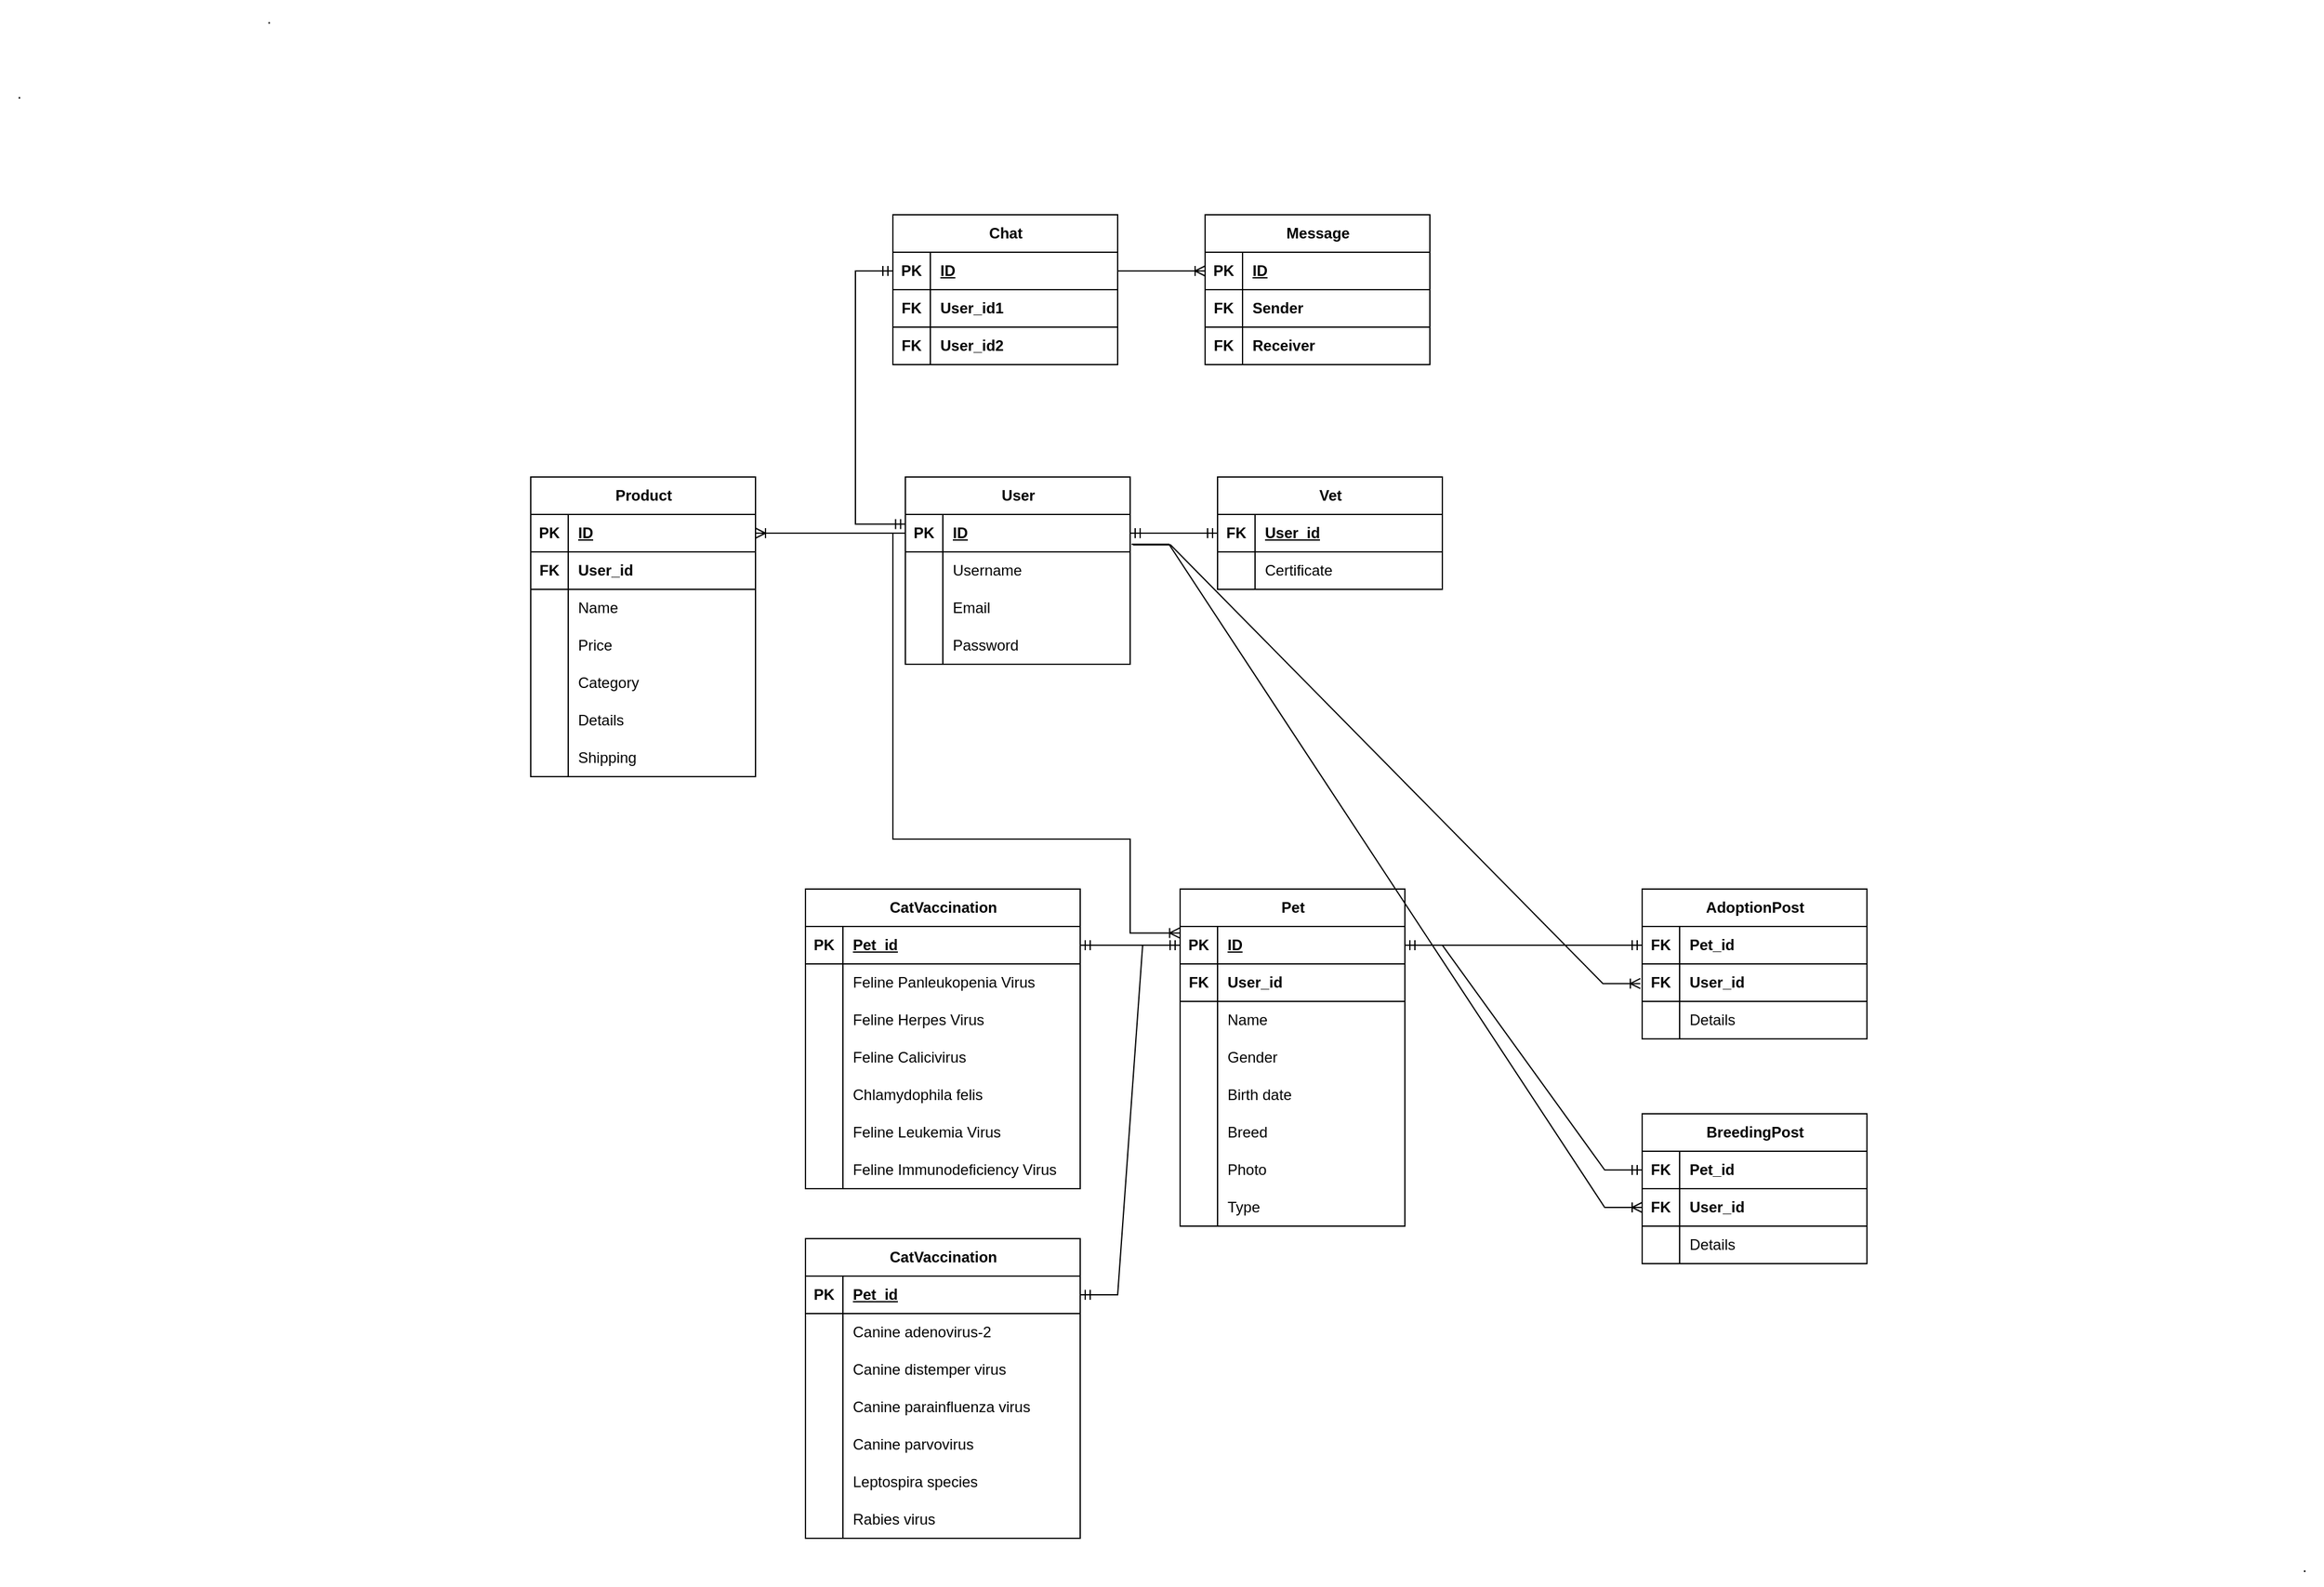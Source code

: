 <mxfile version="24.7.5">
  <diagram name="Page-1" id="vK_1xqPPKUwQci6hPnip">
    <mxGraphModel dx="4370" dy="3228" grid="1" gridSize="10" guides="1" tooltips="1" connect="1" arrows="1" fold="1" page="1" pageScale="1" pageWidth="850" pageHeight="1100" background="#ffffff" math="0" shadow="0">
      <root>
        <mxCell id="0" />
        <mxCell id="1" parent="0" />
        <mxCell id="KyeDYVBUzwXQXZrCVb74-1" value="User" style="shape=table;startSize=30;container=1;collapsible=1;childLayout=tableLayout;fixedRows=1;rowLines=0;fontStyle=1;align=center;resizeLast=1;html=1;labelBackgroundColor=default;" vertex="1" parent="1">
          <mxGeometry x="160" y="120" width="180" height="150" as="geometry" />
        </mxCell>
        <mxCell id="KyeDYVBUzwXQXZrCVb74-2" value="" style="shape=tableRow;horizontal=0;startSize=0;swimlaneHead=0;swimlaneBody=0;fillColor=none;collapsible=0;dropTarget=0;points=[[0,0.5],[1,0.5]];portConstraint=eastwest;top=0;left=0;right=0;bottom=1;labelBackgroundColor=default;" vertex="1" parent="KyeDYVBUzwXQXZrCVb74-1">
          <mxGeometry y="30" width="180" height="30" as="geometry" />
        </mxCell>
        <mxCell id="KyeDYVBUzwXQXZrCVb74-3" value="PK" style="shape=partialRectangle;connectable=0;fillColor=none;top=0;left=0;bottom=0;right=0;fontStyle=1;overflow=hidden;whiteSpace=wrap;html=1;labelBackgroundColor=default;" vertex="1" parent="KyeDYVBUzwXQXZrCVb74-2">
          <mxGeometry width="30" height="30" as="geometry">
            <mxRectangle width="30" height="30" as="alternateBounds" />
          </mxGeometry>
        </mxCell>
        <mxCell id="KyeDYVBUzwXQXZrCVb74-4" value="ID" style="shape=partialRectangle;connectable=0;fillColor=none;top=0;left=0;bottom=0;right=0;align=left;spacingLeft=6;fontStyle=5;overflow=hidden;whiteSpace=wrap;html=1;labelBackgroundColor=default;" vertex="1" parent="KyeDYVBUzwXQXZrCVb74-2">
          <mxGeometry x="30" width="150" height="30" as="geometry">
            <mxRectangle width="150" height="30" as="alternateBounds" />
          </mxGeometry>
        </mxCell>
        <mxCell id="KyeDYVBUzwXQXZrCVb74-5" value="" style="shape=tableRow;horizontal=0;startSize=0;swimlaneHead=0;swimlaneBody=0;fillColor=none;collapsible=0;dropTarget=0;points=[[0,0.5],[1,0.5]];portConstraint=eastwest;top=0;left=0;right=0;bottom=0;labelBackgroundColor=default;" vertex="1" parent="KyeDYVBUzwXQXZrCVb74-1">
          <mxGeometry y="60" width="180" height="30" as="geometry" />
        </mxCell>
        <mxCell id="KyeDYVBUzwXQXZrCVb74-6" value="" style="shape=partialRectangle;connectable=0;fillColor=none;top=0;left=0;bottom=0;right=0;editable=1;overflow=hidden;whiteSpace=wrap;html=1;labelBackgroundColor=default;" vertex="1" parent="KyeDYVBUzwXQXZrCVb74-5">
          <mxGeometry width="30" height="30" as="geometry">
            <mxRectangle width="30" height="30" as="alternateBounds" />
          </mxGeometry>
        </mxCell>
        <mxCell id="KyeDYVBUzwXQXZrCVb74-7" value="Username" style="shape=partialRectangle;connectable=0;fillColor=none;top=0;left=0;bottom=0;right=0;align=left;spacingLeft=6;overflow=hidden;whiteSpace=wrap;html=1;labelBackgroundColor=default;" vertex="1" parent="KyeDYVBUzwXQXZrCVb74-5">
          <mxGeometry x="30" width="150" height="30" as="geometry">
            <mxRectangle width="150" height="30" as="alternateBounds" />
          </mxGeometry>
        </mxCell>
        <mxCell id="KyeDYVBUzwXQXZrCVb74-8" value="" style="shape=tableRow;horizontal=0;startSize=0;swimlaneHead=0;swimlaneBody=0;fillColor=none;collapsible=0;dropTarget=0;points=[[0,0.5],[1,0.5]];portConstraint=eastwest;top=0;left=0;right=0;bottom=0;labelBackgroundColor=default;" vertex="1" parent="KyeDYVBUzwXQXZrCVb74-1">
          <mxGeometry y="90" width="180" height="30" as="geometry" />
        </mxCell>
        <mxCell id="KyeDYVBUzwXQXZrCVb74-9" value="" style="shape=partialRectangle;connectable=0;fillColor=none;top=0;left=0;bottom=0;right=0;editable=1;overflow=hidden;whiteSpace=wrap;html=1;labelBackgroundColor=default;" vertex="1" parent="KyeDYVBUzwXQXZrCVb74-8">
          <mxGeometry width="30" height="30" as="geometry">
            <mxRectangle width="30" height="30" as="alternateBounds" />
          </mxGeometry>
        </mxCell>
        <mxCell id="KyeDYVBUzwXQXZrCVb74-10" value="Email" style="shape=partialRectangle;connectable=0;fillColor=none;top=0;left=0;bottom=0;right=0;align=left;spacingLeft=6;overflow=hidden;whiteSpace=wrap;html=1;labelBackgroundColor=default;" vertex="1" parent="KyeDYVBUzwXQXZrCVb74-8">
          <mxGeometry x="30" width="150" height="30" as="geometry">
            <mxRectangle width="150" height="30" as="alternateBounds" />
          </mxGeometry>
        </mxCell>
        <mxCell id="KyeDYVBUzwXQXZrCVb74-11" value="" style="shape=tableRow;horizontal=0;startSize=0;swimlaneHead=0;swimlaneBody=0;fillColor=none;collapsible=0;dropTarget=0;points=[[0,0.5],[1,0.5]];portConstraint=eastwest;top=0;left=0;right=0;bottom=0;labelBackgroundColor=default;" vertex="1" parent="KyeDYVBUzwXQXZrCVb74-1">
          <mxGeometry y="120" width="180" height="30" as="geometry" />
        </mxCell>
        <mxCell id="KyeDYVBUzwXQXZrCVb74-12" value="" style="shape=partialRectangle;connectable=0;fillColor=none;top=0;left=0;bottom=0;right=0;editable=1;overflow=hidden;whiteSpace=wrap;html=1;labelBackgroundColor=default;" vertex="1" parent="KyeDYVBUzwXQXZrCVb74-11">
          <mxGeometry width="30" height="30" as="geometry">
            <mxRectangle width="30" height="30" as="alternateBounds" />
          </mxGeometry>
        </mxCell>
        <mxCell id="KyeDYVBUzwXQXZrCVb74-13" value="Password" style="shape=partialRectangle;connectable=0;fillColor=none;top=0;left=0;bottom=0;right=0;align=left;spacingLeft=6;overflow=hidden;whiteSpace=wrap;html=1;labelBackgroundColor=default;" vertex="1" parent="KyeDYVBUzwXQXZrCVb74-11">
          <mxGeometry x="30" width="150" height="30" as="geometry">
            <mxRectangle width="150" height="30" as="alternateBounds" />
          </mxGeometry>
        </mxCell>
        <mxCell id="KyeDYVBUzwXQXZrCVb74-14" value="Vet" style="shape=table;startSize=30;container=1;collapsible=1;childLayout=tableLayout;fixedRows=1;rowLines=0;fontStyle=1;align=center;resizeLast=1;html=1;labelBackgroundColor=default;" vertex="1" parent="1">
          <mxGeometry x="410" y="120" width="180" height="90" as="geometry" />
        </mxCell>
        <mxCell id="KyeDYVBUzwXQXZrCVb74-15" value="" style="shape=tableRow;horizontal=0;startSize=0;swimlaneHead=0;swimlaneBody=0;fillColor=none;collapsible=0;dropTarget=0;points=[[0,0.5],[1,0.5]];portConstraint=eastwest;top=0;left=0;right=0;bottom=1;labelBackgroundColor=default;" vertex="1" parent="KyeDYVBUzwXQXZrCVb74-14">
          <mxGeometry y="30" width="180" height="30" as="geometry" />
        </mxCell>
        <mxCell id="KyeDYVBUzwXQXZrCVb74-16" value="FK" style="shape=partialRectangle;connectable=0;fillColor=none;top=0;left=0;bottom=0;right=0;fontStyle=1;overflow=hidden;whiteSpace=wrap;html=1;labelBackgroundColor=default;" vertex="1" parent="KyeDYVBUzwXQXZrCVb74-15">
          <mxGeometry width="30" height="30" as="geometry">
            <mxRectangle width="30" height="30" as="alternateBounds" />
          </mxGeometry>
        </mxCell>
        <mxCell id="KyeDYVBUzwXQXZrCVb74-17" value="User_id" style="shape=partialRectangle;connectable=0;fillColor=none;top=0;left=0;bottom=0;right=0;align=left;spacingLeft=6;fontStyle=5;overflow=hidden;whiteSpace=wrap;html=1;labelBackgroundColor=default;" vertex="1" parent="KyeDYVBUzwXQXZrCVb74-15">
          <mxGeometry x="30" width="150" height="30" as="geometry">
            <mxRectangle width="150" height="30" as="alternateBounds" />
          </mxGeometry>
        </mxCell>
        <mxCell id="KyeDYVBUzwXQXZrCVb74-18" value="" style="shape=tableRow;horizontal=0;startSize=0;swimlaneHead=0;swimlaneBody=0;fillColor=none;collapsible=0;dropTarget=0;points=[[0,0.5],[1,0.5]];portConstraint=eastwest;top=0;left=0;right=0;bottom=0;labelBackgroundColor=default;" vertex="1" parent="KyeDYVBUzwXQXZrCVb74-14">
          <mxGeometry y="60" width="180" height="30" as="geometry" />
        </mxCell>
        <mxCell id="KyeDYVBUzwXQXZrCVb74-19" value="" style="shape=partialRectangle;connectable=0;fillColor=none;top=0;left=0;bottom=0;right=0;editable=1;overflow=hidden;whiteSpace=wrap;html=1;labelBackgroundColor=default;" vertex="1" parent="KyeDYVBUzwXQXZrCVb74-18">
          <mxGeometry width="30" height="30" as="geometry">
            <mxRectangle width="30" height="30" as="alternateBounds" />
          </mxGeometry>
        </mxCell>
        <mxCell id="KyeDYVBUzwXQXZrCVb74-20" value="Certificate" style="shape=partialRectangle;connectable=0;fillColor=none;top=0;left=0;bottom=0;right=0;align=left;spacingLeft=6;overflow=hidden;whiteSpace=wrap;html=1;labelBackgroundColor=default;" vertex="1" parent="KyeDYVBUzwXQXZrCVb74-18">
          <mxGeometry x="30" width="150" height="30" as="geometry">
            <mxRectangle width="150" height="30" as="alternateBounds" />
          </mxGeometry>
        </mxCell>
        <mxCell id="KyeDYVBUzwXQXZrCVb74-27" value="Product" style="shape=table;startSize=30;container=1;collapsible=1;childLayout=tableLayout;fixedRows=1;rowLines=0;fontStyle=1;align=center;resizeLast=1;html=1;labelBackgroundColor=default;" vertex="1" parent="1">
          <mxGeometry x="-140" y="120" width="180" height="240" as="geometry" />
        </mxCell>
        <mxCell id="KyeDYVBUzwXQXZrCVb74-28" value="" style="shape=tableRow;horizontal=0;startSize=0;swimlaneHead=0;swimlaneBody=0;fillColor=none;collapsible=0;dropTarget=0;points=[[0,0.5],[1,0.5]];portConstraint=eastwest;top=0;left=0;right=0;bottom=1;swimlaneFillColor=none;labelBackgroundColor=default;" vertex="1" parent="KyeDYVBUzwXQXZrCVb74-27">
          <mxGeometry y="30" width="180" height="30" as="geometry" />
        </mxCell>
        <mxCell id="KyeDYVBUzwXQXZrCVb74-29" value="PK" style="shape=partialRectangle;connectable=0;fillColor=none;top=0;left=0;bottom=0;right=0;fontStyle=1;overflow=hidden;whiteSpace=wrap;html=1;labelBackgroundColor=default;" vertex="1" parent="KyeDYVBUzwXQXZrCVb74-28">
          <mxGeometry width="30" height="30" as="geometry">
            <mxRectangle width="30" height="30" as="alternateBounds" />
          </mxGeometry>
        </mxCell>
        <mxCell id="KyeDYVBUzwXQXZrCVb74-30" value="ID" style="shape=partialRectangle;connectable=0;fillColor=none;top=0;left=0;bottom=0;right=0;align=left;spacingLeft=6;fontStyle=5;overflow=hidden;whiteSpace=wrap;html=1;labelBackgroundColor=default;" vertex="1" parent="KyeDYVBUzwXQXZrCVb74-28">
          <mxGeometry x="30" width="150" height="30" as="geometry">
            <mxRectangle width="150" height="30" as="alternateBounds" />
          </mxGeometry>
        </mxCell>
        <mxCell id="KyeDYVBUzwXQXZrCVb74-264" value="" style="shape=tableRow;horizontal=0;startSize=0;swimlaneHead=0;swimlaneBody=0;fillColor=none;collapsible=0;dropTarget=0;points=[[0,0.5],[1,0.5]];portConstraint=eastwest;top=0;left=0;right=0;bottom=1;swimlaneFillColor=none;labelBackgroundColor=default;" vertex="1" parent="KyeDYVBUzwXQXZrCVb74-27">
          <mxGeometry y="60" width="180" height="30" as="geometry" />
        </mxCell>
        <mxCell id="KyeDYVBUzwXQXZrCVb74-265" value="FK" style="shape=partialRectangle;connectable=0;fillColor=none;top=0;left=0;bottom=0;right=0;fontStyle=1;overflow=hidden;whiteSpace=wrap;html=1;labelBackgroundColor=default;" vertex="1" parent="KyeDYVBUzwXQXZrCVb74-264">
          <mxGeometry width="30" height="30" as="geometry">
            <mxRectangle width="30" height="30" as="alternateBounds" />
          </mxGeometry>
        </mxCell>
        <mxCell id="KyeDYVBUzwXQXZrCVb74-266" value="User_id" style="shape=partialRectangle;connectable=0;fillColor=none;top=0;left=0;bottom=0;right=0;align=left;spacingLeft=6;fontStyle=1;overflow=hidden;whiteSpace=wrap;html=1;labelBackgroundColor=default;" vertex="1" parent="KyeDYVBUzwXQXZrCVb74-264">
          <mxGeometry x="30" width="150" height="30" as="geometry">
            <mxRectangle width="150" height="30" as="alternateBounds" />
          </mxGeometry>
        </mxCell>
        <mxCell id="KyeDYVBUzwXQXZrCVb74-34" value="" style="shape=tableRow;horizontal=0;startSize=0;swimlaneHead=0;swimlaneBody=0;fillColor=none;collapsible=0;dropTarget=0;points=[[0,0.5],[1,0.5]];portConstraint=eastwest;top=0;left=0;right=0;bottom=0;labelBackgroundColor=default;" vertex="1" parent="KyeDYVBUzwXQXZrCVb74-27">
          <mxGeometry y="90" width="180" height="30" as="geometry" />
        </mxCell>
        <mxCell id="KyeDYVBUzwXQXZrCVb74-35" value="" style="shape=partialRectangle;connectable=0;fillColor=none;top=0;left=0;bottom=0;right=0;editable=1;overflow=hidden;whiteSpace=wrap;html=1;labelBackgroundColor=default;" vertex="1" parent="KyeDYVBUzwXQXZrCVb74-34">
          <mxGeometry width="30" height="30" as="geometry">
            <mxRectangle width="30" height="30" as="alternateBounds" />
          </mxGeometry>
        </mxCell>
        <mxCell id="KyeDYVBUzwXQXZrCVb74-36" value="Name" style="shape=partialRectangle;connectable=0;fillColor=none;top=0;left=0;bottom=0;right=0;align=left;spacingLeft=6;overflow=hidden;whiteSpace=wrap;html=1;labelBackgroundColor=default;" vertex="1" parent="KyeDYVBUzwXQXZrCVb74-34">
          <mxGeometry x="30" width="150" height="30" as="geometry">
            <mxRectangle width="150" height="30" as="alternateBounds" />
          </mxGeometry>
        </mxCell>
        <mxCell id="KyeDYVBUzwXQXZrCVb74-37" value="" style="shape=tableRow;horizontal=0;startSize=0;swimlaneHead=0;swimlaneBody=0;fillColor=none;collapsible=0;dropTarget=0;points=[[0,0.5],[1,0.5]];portConstraint=eastwest;top=0;left=0;right=0;bottom=0;labelBackgroundColor=default;" vertex="1" parent="KyeDYVBUzwXQXZrCVb74-27">
          <mxGeometry y="120" width="180" height="30" as="geometry" />
        </mxCell>
        <mxCell id="KyeDYVBUzwXQXZrCVb74-38" value="" style="shape=partialRectangle;connectable=0;fillColor=none;top=0;left=0;bottom=0;right=0;editable=1;overflow=hidden;whiteSpace=wrap;html=1;labelBackgroundColor=default;" vertex="1" parent="KyeDYVBUzwXQXZrCVb74-37">
          <mxGeometry width="30" height="30" as="geometry">
            <mxRectangle width="30" height="30" as="alternateBounds" />
          </mxGeometry>
        </mxCell>
        <mxCell id="KyeDYVBUzwXQXZrCVb74-39" value="Price" style="shape=partialRectangle;connectable=0;fillColor=none;top=0;left=0;bottom=0;right=0;align=left;spacingLeft=6;overflow=hidden;whiteSpace=wrap;html=1;labelBackgroundColor=default;" vertex="1" parent="KyeDYVBUzwXQXZrCVb74-37">
          <mxGeometry x="30" width="150" height="30" as="geometry">
            <mxRectangle width="150" height="30" as="alternateBounds" />
          </mxGeometry>
        </mxCell>
        <mxCell id="KyeDYVBUzwXQXZrCVb74-40" value="" style="shape=tableRow;horizontal=0;startSize=0;swimlaneHead=0;swimlaneBody=0;fillColor=none;collapsible=0;dropTarget=0;points=[[0,0.5],[1,0.5]];portConstraint=eastwest;top=0;left=0;right=0;bottom=0;labelBackgroundColor=default;" vertex="1" parent="KyeDYVBUzwXQXZrCVb74-27">
          <mxGeometry y="150" width="180" height="30" as="geometry" />
        </mxCell>
        <mxCell id="KyeDYVBUzwXQXZrCVb74-41" value="" style="shape=partialRectangle;connectable=0;fillColor=none;top=0;left=0;bottom=0;right=0;editable=1;overflow=hidden;whiteSpace=wrap;html=1;labelBackgroundColor=default;" vertex="1" parent="KyeDYVBUzwXQXZrCVb74-40">
          <mxGeometry width="30" height="30" as="geometry">
            <mxRectangle width="30" height="30" as="alternateBounds" />
          </mxGeometry>
        </mxCell>
        <mxCell id="KyeDYVBUzwXQXZrCVb74-42" value="Category" style="shape=partialRectangle;connectable=0;fillColor=none;top=0;left=0;bottom=0;right=0;align=left;spacingLeft=6;overflow=hidden;whiteSpace=wrap;html=1;labelBackgroundColor=default;" vertex="1" parent="KyeDYVBUzwXQXZrCVb74-40">
          <mxGeometry x="30" width="150" height="30" as="geometry">
            <mxRectangle width="150" height="30" as="alternateBounds" />
          </mxGeometry>
        </mxCell>
        <mxCell id="KyeDYVBUzwXQXZrCVb74-43" value="" style="shape=tableRow;horizontal=0;startSize=0;swimlaneHead=0;swimlaneBody=0;fillColor=none;collapsible=0;dropTarget=0;points=[[0,0.5],[1,0.5]];portConstraint=eastwest;top=0;left=0;right=0;bottom=0;labelBackgroundColor=default;" vertex="1" parent="KyeDYVBUzwXQXZrCVb74-27">
          <mxGeometry y="180" width="180" height="30" as="geometry" />
        </mxCell>
        <mxCell id="KyeDYVBUzwXQXZrCVb74-44" value="" style="shape=partialRectangle;connectable=0;fillColor=none;top=0;left=0;bottom=0;right=0;editable=1;overflow=hidden;whiteSpace=wrap;html=1;labelBackgroundColor=default;" vertex="1" parent="KyeDYVBUzwXQXZrCVb74-43">
          <mxGeometry width="30" height="30" as="geometry">
            <mxRectangle width="30" height="30" as="alternateBounds" />
          </mxGeometry>
        </mxCell>
        <mxCell id="KyeDYVBUzwXQXZrCVb74-45" value="Details" style="shape=partialRectangle;connectable=0;fillColor=none;top=0;left=0;bottom=0;right=0;align=left;spacingLeft=6;overflow=hidden;whiteSpace=wrap;html=1;labelBackgroundColor=default;" vertex="1" parent="KyeDYVBUzwXQXZrCVb74-43">
          <mxGeometry x="30" width="150" height="30" as="geometry">
            <mxRectangle width="150" height="30" as="alternateBounds" />
          </mxGeometry>
        </mxCell>
        <mxCell id="KyeDYVBUzwXQXZrCVb74-46" value="" style="shape=tableRow;horizontal=0;startSize=0;swimlaneHead=0;swimlaneBody=0;fillColor=none;collapsible=0;dropTarget=0;points=[[0,0.5],[1,0.5]];portConstraint=eastwest;top=0;left=0;right=0;bottom=0;labelBackgroundColor=default;" vertex="1" parent="KyeDYVBUzwXQXZrCVb74-27">
          <mxGeometry y="210" width="180" height="30" as="geometry" />
        </mxCell>
        <mxCell id="KyeDYVBUzwXQXZrCVb74-47" value="" style="shape=partialRectangle;connectable=0;fillColor=none;top=0;left=0;bottom=0;right=0;editable=1;overflow=hidden;whiteSpace=wrap;html=1;labelBackgroundColor=default;" vertex="1" parent="KyeDYVBUzwXQXZrCVb74-46">
          <mxGeometry width="30" height="30" as="geometry">
            <mxRectangle width="30" height="30" as="alternateBounds" />
          </mxGeometry>
        </mxCell>
        <mxCell id="KyeDYVBUzwXQXZrCVb74-48" value="Shipping" style="shape=partialRectangle;connectable=0;fillColor=none;top=0;left=0;bottom=0;right=0;align=left;spacingLeft=6;overflow=hidden;whiteSpace=wrap;html=1;labelBackgroundColor=default;" vertex="1" parent="KyeDYVBUzwXQXZrCVb74-46">
          <mxGeometry x="30" width="150" height="30" as="geometry">
            <mxRectangle width="150" height="30" as="alternateBounds" />
          </mxGeometry>
        </mxCell>
        <mxCell id="KyeDYVBUzwXQXZrCVb74-104" value="Pet" style="shape=table;startSize=30;container=1;collapsible=1;childLayout=tableLayout;fixedRows=1;rowLines=0;fontStyle=1;align=center;resizeLast=1;html=1;labelBackgroundColor=default;" vertex="1" parent="1">
          <mxGeometry x="380" y="450" width="180" height="270" as="geometry" />
        </mxCell>
        <mxCell id="KyeDYVBUzwXQXZrCVb74-105" value="" style="shape=tableRow;horizontal=0;startSize=0;swimlaneHead=0;swimlaneBody=0;fillColor=none;collapsible=0;dropTarget=0;points=[[0,0.5],[1,0.5]];portConstraint=eastwest;top=0;left=0;right=0;bottom=1;labelBackgroundColor=default;" vertex="1" parent="KyeDYVBUzwXQXZrCVb74-104">
          <mxGeometry y="30" width="180" height="30" as="geometry" />
        </mxCell>
        <mxCell id="KyeDYVBUzwXQXZrCVb74-106" value="PK" style="shape=partialRectangle;connectable=0;fillColor=none;top=0;left=0;bottom=0;right=0;fontStyle=1;overflow=hidden;whiteSpace=wrap;html=1;labelBackgroundColor=default;" vertex="1" parent="KyeDYVBUzwXQXZrCVb74-105">
          <mxGeometry width="30" height="30" as="geometry">
            <mxRectangle width="30" height="30" as="alternateBounds" />
          </mxGeometry>
        </mxCell>
        <mxCell id="KyeDYVBUzwXQXZrCVb74-107" value="ID" style="shape=partialRectangle;connectable=0;fillColor=none;top=0;left=0;bottom=0;right=0;align=left;spacingLeft=6;fontStyle=5;overflow=hidden;whiteSpace=wrap;html=1;labelBackgroundColor=default;" vertex="1" parent="KyeDYVBUzwXQXZrCVb74-105">
          <mxGeometry x="30" width="150" height="30" as="geometry">
            <mxRectangle width="150" height="30" as="alternateBounds" />
          </mxGeometry>
        </mxCell>
        <mxCell id="KyeDYVBUzwXQXZrCVb74-236" value="" style="shape=tableRow;horizontal=0;startSize=0;swimlaneHead=0;swimlaneBody=0;fillColor=none;collapsible=0;dropTarget=0;points=[[0,0.5],[1,0.5]];portConstraint=eastwest;top=0;left=0;right=0;bottom=1;labelBackgroundColor=default;" vertex="1" parent="KyeDYVBUzwXQXZrCVb74-104">
          <mxGeometry y="60" width="180" height="30" as="geometry" />
        </mxCell>
        <mxCell id="KyeDYVBUzwXQXZrCVb74-237" value="FK" style="shape=partialRectangle;connectable=0;fillColor=none;top=0;left=0;bottom=0;right=0;fontStyle=1;overflow=hidden;whiteSpace=wrap;html=1;labelBackgroundColor=default;" vertex="1" parent="KyeDYVBUzwXQXZrCVb74-236">
          <mxGeometry width="30" height="30" as="geometry">
            <mxRectangle width="30" height="30" as="alternateBounds" />
          </mxGeometry>
        </mxCell>
        <mxCell id="KyeDYVBUzwXQXZrCVb74-238" value="User_id" style="shape=partialRectangle;connectable=0;fillColor=none;top=0;left=0;bottom=0;right=0;align=left;spacingLeft=6;fontStyle=1;overflow=hidden;whiteSpace=wrap;html=1;labelBackgroundColor=default;" vertex="1" parent="KyeDYVBUzwXQXZrCVb74-236">
          <mxGeometry x="30" width="150" height="30" as="geometry">
            <mxRectangle width="150" height="30" as="alternateBounds" />
          </mxGeometry>
        </mxCell>
        <mxCell id="KyeDYVBUzwXQXZrCVb74-108" value="" style="shape=tableRow;horizontal=0;startSize=0;swimlaneHead=0;swimlaneBody=0;fillColor=none;collapsible=0;dropTarget=0;points=[[0,0.5],[1,0.5]];portConstraint=eastwest;top=0;left=0;right=0;bottom=0;labelBackgroundColor=default;" vertex="1" parent="KyeDYVBUzwXQXZrCVb74-104">
          <mxGeometry y="90" width="180" height="30" as="geometry" />
        </mxCell>
        <mxCell id="KyeDYVBUzwXQXZrCVb74-109" value="" style="shape=partialRectangle;connectable=0;fillColor=none;top=0;left=0;bottom=0;right=0;editable=1;overflow=hidden;whiteSpace=wrap;html=1;labelBackgroundColor=default;" vertex="1" parent="KyeDYVBUzwXQXZrCVb74-108">
          <mxGeometry width="30" height="30" as="geometry">
            <mxRectangle width="30" height="30" as="alternateBounds" />
          </mxGeometry>
        </mxCell>
        <mxCell id="KyeDYVBUzwXQXZrCVb74-110" value="Name" style="shape=partialRectangle;connectable=0;fillColor=none;top=0;left=0;bottom=0;right=0;align=left;spacingLeft=6;overflow=hidden;whiteSpace=wrap;html=1;labelBackgroundColor=default;" vertex="1" parent="KyeDYVBUzwXQXZrCVb74-108">
          <mxGeometry x="30" width="150" height="30" as="geometry">
            <mxRectangle width="150" height="30" as="alternateBounds" />
          </mxGeometry>
        </mxCell>
        <mxCell id="KyeDYVBUzwXQXZrCVb74-111" value="" style="shape=tableRow;horizontal=0;startSize=0;swimlaneHead=0;swimlaneBody=0;fillColor=none;collapsible=0;dropTarget=0;points=[[0,0.5],[1,0.5]];portConstraint=eastwest;top=0;left=0;right=0;bottom=0;labelBackgroundColor=default;" vertex="1" parent="KyeDYVBUzwXQXZrCVb74-104">
          <mxGeometry y="120" width="180" height="30" as="geometry" />
        </mxCell>
        <mxCell id="KyeDYVBUzwXQXZrCVb74-112" value="" style="shape=partialRectangle;connectable=0;fillColor=none;top=0;left=0;bottom=0;right=0;editable=1;overflow=hidden;whiteSpace=wrap;html=1;labelBackgroundColor=default;" vertex="1" parent="KyeDYVBUzwXQXZrCVb74-111">
          <mxGeometry width="30" height="30" as="geometry">
            <mxRectangle width="30" height="30" as="alternateBounds" />
          </mxGeometry>
        </mxCell>
        <mxCell id="KyeDYVBUzwXQXZrCVb74-113" value="Gender" style="shape=partialRectangle;connectable=0;fillColor=none;top=0;left=0;bottom=0;right=0;align=left;spacingLeft=6;overflow=hidden;whiteSpace=wrap;html=1;labelBackgroundColor=default;" vertex="1" parent="KyeDYVBUzwXQXZrCVb74-111">
          <mxGeometry x="30" width="150" height="30" as="geometry">
            <mxRectangle width="150" height="30" as="alternateBounds" />
          </mxGeometry>
        </mxCell>
        <mxCell id="KyeDYVBUzwXQXZrCVb74-114" value="" style="shape=tableRow;horizontal=0;startSize=0;swimlaneHead=0;swimlaneBody=0;fillColor=none;collapsible=0;dropTarget=0;points=[[0,0.5],[1,0.5]];portConstraint=eastwest;top=0;left=0;right=0;bottom=0;labelBackgroundColor=default;" vertex="1" parent="KyeDYVBUzwXQXZrCVb74-104">
          <mxGeometry y="150" width="180" height="30" as="geometry" />
        </mxCell>
        <mxCell id="KyeDYVBUzwXQXZrCVb74-115" value="" style="shape=partialRectangle;connectable=0;fillColor=none;top=0;left=0;bottom=0;right=0;editable=1;overflow=hidden;whiteSpace=wrap;html=1;labelBackgroundColor=default;" vertex="1" parent="KyeDYVBUzwXQXZrCVb74-114">
          <mxGeometry width="30" height="30" as="geometry">
            <mxRectangle width="30" height="30" as="alternateBounds" />
          </mxGeometry>
        </mxCell>
        <mxCell id="KyeDYVBUzwXQXZrCVb74-116" value="Birth date" style="shape=partialRectangle;connectable=0;fillColor=none;top=0;left=0;bottom=0;right=0;align=left;spacingLeft=6;overflow=hidden;whiteSpace=wrap;html=1;labelBackgroundColor=default;" vertex="1" parent="KyeDYVBUzwXQXZrCVb74-114">
          <mxGeometry x="30" width="150" height="30" as="geometry">
            <mxRectangle width="150" height="30" as="alternateBounds" />
          </mxGeometry>
        </mxCell>
        <mxCell id="KyeDYVBUzwXQXZrCVb74-117" value="" style="shape=tableRow;horizontal=0;startSize=0;swimlaneHead=0;swimlaneBody=0;fillColor=none;collapsible=0;dropTarget=0;points=[[0,0.5],[1,0.5]];portConstraint=eastwest;top=0;left=0;right=0;bottom=0;labelBackgroundColor=default;" vertex="1" parent="KyeDYVBUzwXQXZrCVb74-104">
          <mxGeometry y="180" width="180" height="30" as="geometry" />
        </mxCell>
        <mxCell id="KyeDYVBUzwXQXZrCVb74-118" value="" style="shape=partialRectangle;connectable=0;fillColor=none;top=0;left=0;bottom=0;right=0;editable=1;overflow=hidden;whiteSpace=wrap;html=1;labelBackgroundColor=default;" vertex="1" parent="KyeDYVBUzwXQXZrCVb74-117">
          <mxGeometry width="30" height="30" as="geometry">
            <mxRectangle width="30" height="30" as="alternateBounds" />
          </mxGeometry>
        </mxCell>
        <mxCell id="KyeDYVBUzwXQXZrCVb74-119" value="Breed" style="shape=partialRectangle;connectable=0;fillColor=none;top=0;left=0;bottom=0;right=0;align=left;spacingLeft=6;overflow=hidden;whiteSpace=wrap;html=1;labelBackgroundColor=default;" vertex="1" parent="KyeDYVBUzwXQXZrCVb74-117">
          <mxGeometry x="30" width="150" height="30" as="geometry">
            <mxRectangle width="150" height="30" as="alternateBounds" />
          </mxGeometry>
        </mxCell>
        <mxCell id="KyeDYVBUzwXQXZrCVb74-120" value="" style="shape=tableRow;horizontal=0;startSize=0;swimlaneHead=0;swimlaneBody=0;fillColor=none;collapsible=0;dropTarget=0;points=[[0,0.5],[1,0.5]];portConstraint=eastwest;top=0;left=0;right=0;bottom=0;labelBackgroundColor=default;" vertex="1" parent="KyeDYVBUzwXQXZrCVb74-104">
          <mxGeometry y="210" width="180" height="30" as="geometry" />
        </mxCell>
        <mxCell id="KyeDYVBUzwXQXZrCVb74-121" value="" style="shape=partialRectangle;connectable=0;fillColor=none;top=0;left=0;bottom=0;right=0;editable=1;overflow=hidden;whiteSpace=wrap;html=1;labelBackgroundColor=default;" vertex="1" parent="KyeDYVBUzwXQXZrCVb74-120">
          <mxGeometry width="30" height="30" as="geometry">
            <mxRectangle width="30" height="30" as="alternateBounds" />
          </mxGeometry>
        </mxCell>
        <mxCell id="KyeDYVBUzwXQXZrCVb74-122" value="Photo" style="shape=partialRectangle;connectable=0;fillColor=none;top=0;left=0;bottom=0;right=0;align=left;spacingLeft=6;overflow=hidden;whiteSpace=wrap;html=1;labelBackgroundColor=default;" vertex="1" parent="KyeDYVBUzwXQXZrCVb74-120">
          <mxGeometry x="30" width="150" height="30" as="geometry">
            <mxRectangle width="150" height="30" as="alternateBounds" />
          </mxGeometry>
        </mxCell>
        <mxCell id="KyeDYVBUzwXQXZrCVb74-123" value="" style="shape=tableRow;horizontal=0;startSize=0;swimlaneHead=0;swimlaneBody=0;fillColor=none;collapsible=0;dropTarget=0;points=[[0,0.5],[1,0.5]];portConstraint=eastwest;top=0;left=0;right=0;bottom=0;labelBackgroundColor=default;" vertex="1" parent="KyeDYVBUzwXQXZrCVb74-104">
          <mxGeometry y="240" width="180" height="30" as="geometry" />
        </mxCell>
        <mxCell id="KyeDYVBUzwXQXZrCVb74-124" value="" style="shape=partialRectangle;connectable=0;fillColor=none;top=0;left=0;bottom=0;right=0;editable=1;overflow=hidden;whiteSpace=wrap;html=1;labelBackgroundColor=default;" vertex="1" parent="KyeDYVBUzwXQXZrCVb74-123">
          <mxGeometry width="30" height="30" as="geometry">
            <mxRectangle width="30" height="30" as="alternateBounds" />
          </mxGeometry>
        </mxCell>
        <mxCell id="KyeDYVBUzwXQXZrCVb74-125" value="Type" style="shape=partialRectangle;connectable=0;fillColor=none;top=0;left=0;bottom=0;right=0;align=left;spacingLeft=6;overflow=hidden;whiteSpace=wrap;html=1;labelBackgroundColor=default;" vertex="1" parent="KyeDYVBUzwXQXZrCVb74-123">
          <mxGeometry x="30" width="150" height="30" as="geometry">
            <mxRectangle width="150" height="30" as="alternateBounds" />
          </mxGeometry>
        </mxCell>
        <mxCell id="KyeDYVBUzwXQXZrCVb74-126" value="AdoptionPost" style="shape=table;startSize=30;container=1;collapsible=1;childLayout=tableLayout;fixedRows=1;rowLines=0;fontStyle=1;align=center;resizeLast=1;html=1;labelBackgroundColor=default;" vertex="1" parent="1">
          <mxGeometry x="750" y="450" width="180" height="120" as="geometry" />
        </mxCell>
        <mxCell id="KyeDYVBUzwXQXZrCVb74-127" value="" style="shape=tableRow;horizontal=0;startSize=0;swimlaneHead=0;swimlaneBody=0;fillColor=none;collapsible=0;dropTarget=0;points=[[0,0.5],[1,0.5]];portConstraint=eastwest;top=0;left=0;right=0;bottom=1;labelBackgroundColor=default;" vertex="1" parent="KyeDYVBUzwXQXZrCVb74-126">
          <mxGeometry y="30" width="180" height="30" as="geometry" />
        </mxCell>
        <mxCell id="KyeDYVBUzwXQXZrCVb74-128" value="FK" style="shape=partialRectangle;connectable=0;fillColor=none;top=0;left=0;bottom=0;right=0;fontStyle=1;overflow=hidden;whiteSpace=wrap;html=1;labelBackgroundColor=default;" vertex="1" parent="KyeDYVBUzwXQXZrCVb74-127">
          <mxGeometry width="30" height="30" as="geometry">
            <mxRectangle width="30" height="30" as="alternateBounds" />
          </mxGeometry>
        </mxCell>
        <mxCell id="KyeDYVBUzwXQXZrCVb74-129" value="Pet_id" style="shape=partialRectangle;connectable=0;fillColor=none;top=0;left=0;bottom=0;right=0;align=left;spacingLeft=6;fontStyle=1;overflow=hidden;whiteSpace=wrap;html=1;labelBackgroundColor=default;" vertex="1" parent="KyeDYVBUzwXQXZrCVb74-127">
          <mxGeometry x="30" width="150" height="30" as="geometry">
            <mxRectangle width="150" height="30" as="alternateBounds" />
          </mxGeometry>
        </mxCell>
        <mxCell id="KyeDYVBUzwXQXZrCVb74-273" value="" style="shape=tableRow;horizontal=0;startSize=0;swimlaneHead=0;swimlaneBody=0;fillColor=none;collapsible=0;dropTarget=0;points=[[0,0.5],[1,0.5]];portConstraint=eastwest;top=0;left=0;right=0;bottom=1;labelBackgroundColor=default;" vertex="1" parent="KyeDYVBUzwXQXZrCVb74-126">
          <mxGeometry y="60" width="180" height="30" as="geometry" />
        </mxCell>
        <mxCell id="KyeDYVBUzwXQXZrCVb74-274" value="FK" style="shape=partialRectangle;connectable=0;fillColor=none;top=0;left=0;bottom=0;right=0;fontStyle=1;overflow=hidden;whiteSpace=wrap;html=1;labelBackgroundColor=default;" vertex="1" parent="KyeDYVBUzwXQXZrCVb74-273">
          <mxGeometry width="30" height="30" as="geometry">
            <mxRectangle width="30" height="30" as="alternateBounds" />
          </mxGeometry>
        </mxCell>
        <mxCell id="KyeDYVBUzwXQXZrCVb74-275" value="User_id" style="shape=partialRectangle;connectable=0;fillColor=none;top=0;left=0;bottom=0;right=0;align=left;spacingLeft=6;fontStyle=1;overflow=hidden;whiteSpace=wrap;html=1;labelBackgroundColor=default;" vertex="1" parent="KyeDYVBUzwXQXZrCVb74-273">
          <mxGeometry x="30" width="150" height="30" as="geometry">
            <mxRectangle width="150" height="30" as="alternateBounds" />
          </mxGeometry>
        </mxCell>
        <mxCell id="KyeDYVBUzwXQXZrCVb74-130" value="" style="shape=tableRow;horizontal=0;startSize=0;swimlaneHead=0;swimlaneBody=0;fillColor=none;collapsible=0;dropTarget=0;points=[[0,0.5],[1,0.5]];portConstraint=eastwest;top=0;left=0;right=0;bottom=0;labelBackgroundColor=default;" vertex="1" parent="KyeDYVBUzwXQXZrCVb74-126">
          <mxGeometry y="90" width="180" height="30" as="geometry" />
        </mxCell>
        <mxCell id="KyeDYVBUzwXQXZrCVb74-131" value="" style="shape=partialRectangle;connectable=0;fillColor=none;top=0;left=0;bottom=0;right=0;editable=1;overflow=hidden;whiteSpace=wrap;html=1;labelBackgroundColor=default;" vertex="1" parent="KyeDYVBUzwXQXZrCVb74-130">
          <mxGeometry width="30" height="30" as="geometry">
            <mxRectangle width="30" height="30" as="alternateBounds" />
          </mxGeometry>
        </mxCell>
        <mxCell id="KyeDYVBUzwXQXZrCVb74-132" value="Details" style="shape=partialRectangle;connectable=0;fillColor=none;top=0;left=0;bottom=0;right=0;align=left;spacingLeft=6;overflow=hidden;whiteSpace=wrap;html=1;labelBackgroundColor=default;" vertex="1" parent="KyeDYVBUzwXQXZrCVb74-130">
          <mxGeometry x="30" width="150" height="30" as="geometry">
            <mxRectangle width="150" height="30" as="alternateBounds" />
          </mxGeometry>
        </mxCell>
        <mxCell id="KyeDYVBUzwXQXZrCVb74-148" value="BreedingPost" style="shape=table;startSize=30;container=1;collapsible=1;childLayout=tableLayout;fixedRows=1;rowLines=0;fontStyle=1;align=center;resizeLast=1;html=1;labelBackgroundColor=default;" vertex="1" parent="1">
          <mxGeometry x="750" y="630" width="180" height="120" as="geometry" />
        </mxCell>
        <mxCell id="KyeDYVBUzwXQXZrCVb74-149" value="" style="shape=tableRow;horizontal=0;startSize=0;swimlaneHead=0;swimlaneBody=0;fillColor=none;collapsible=0;dropTarget=0;points=[[0,0.5],[1,0.5]];portConstraint=eastwest;top=0;left=0;right=0;bottom=1;labelBackgroundColor=default;" vertex="1" parent="KyeDYVBUzwXQXZrCVb74-148">
          <mxGeometry y="30" width="180" height="30" as="geometry" />
        </mxCell>
        <mxCell id="KyeDYVBUzwXQXZrCVb74-150" value="FK" style="shape=partialRectangle;connectable=0;fillColor=none;top=0;left=0;bottom=0;right=0;fontStyle=1;overflow=hidden;whiteSpace=wrap;html=1;labelBackgroundColor=default;" vertex="1" parent="KyeDYVBUzwXQXZrCVb74-149">
          <mxGeometry width="30" height="30" as="geometry">
            <mxRectangle width="30" height="30" as="alternateBounds" />
          </mxGeometry>
        </mxCell>
        <mxCell id="KyeDYVBUzwXQXZrCVb74-151" value="Pet_id" style="shape=partialRectangle;connectable=0;fillColor=none;top=0;left=0;bottom=0;right=0;align=left;spacingLeft=6;fontStyle=1;overflow=hidden;whiteSpace=wrap;html=1;labelBackgroundColor=default;" vertex="1" parent="KyeDYVBUzwXQXZrCVb74-149">
          <mxGeometry x="30" width="150" height="30" as="geometry">
            <mxRectangle width="150" height="30" as="alternateBounds" />
          </mxGeometry>
        </mxCell>
        <mxCell id="KyeDYVBUzwXQXZrCVb74-276" value="" style="shape=tableRow;horizontal=0;startSize=0;swimlaneHead=0;swimlaneBody=0;fillColor=none;collapsible=0;dropTarget=0;points=[[0,0.5],[1,0.5]];portConstraint=eastwest;top=0;left=0;right=0;bottom=1;labelBackgroundColor=default;" vertex="1" parent="KyeDYVBUzwXQXZrCVb74-148">
          <mxGeometry y="60" width="180" height="30" as="geometry" />
        </mxCell>
        <mxCell id="KyeDYVBUzwXQXZrCVb74-277" value="FK" style="shape=partialRectangle;connectable=0;fillColor=none;top=0;left=0;bottom=0;right=0;fontStyle=1;overflow=hidden;whiteSpace=wrap;html=1;labelBackgroundColor=default;" vertex="1" parent="KyeDYVBUzwXQXZrCVb74-276">
          <mxGeometry width="30" height="30" as="geometry">
            <mxRectangle width="30" height="30" as="alternateBounds" />
          </mxGeometry>
        </mxCell>
        <mxCell id="KyeDYVBUzwXQXZrCVb74-278" value="User_id" style="shape=partialRectangle;connectable=0;fillColor=none;top=0;left=0;bottom=0;right=0;align=left;spacingLeft=6;fontStyle=1;overflow=hidden;whiteSpace=wrap;html=1;labelBackgroundColor=default;" vertex="1" parent="KyeDYVBUzwXQXZrCVb74-276">
          <mxGeometry x="30" width="150" height="30" as="geometry">
            <mxRectangle width="150" height="30" as="alternateBounds" />
          </mxGeometry>
        </mxCell>
        <mxCell id="KyeDYVBUzwXQXZrCVb74-152" value="" style="shape=tableRow;horizontal=0;startSize=0;swimlaneHead=0;swimlaneBody=0;fillColor=none;collapsible=0;dropTarget=0;points=[[0,0.5],[1,0.5]];portConstraint=eastwest;top=0;left=0;right=0;bottom=0;labelBackgroundColor=default;" vertex="1" parent="KyeDYVBUzwXQXZrCVb74-148">
          <mxGeometry y="90" width="180" height="30" as="geometry" />
        </mxCell>
        <mxCell id="KyeDYVBUzwXQXZrCVb74-153" value="" style="shape=partialRectangle;connectable=0;fillColor=none;top=0;left=0;bottom=0;right=0;editable=1;overflow=hidden;whiteSpace=wrap;html=1;labelBackgroundColor=default;" vertex="1" parent="KyeDYVBUzwXQXZrCVb74-152">
          <mxGeometry width="30" height="30" as="geometry">
            <mxRectangle width="30" height="30" as="alternateBounds" />
          </mxGeometry>
        </mxCell>
        <mxCell id="KyeDYVBUzwXQXZrCVb74-154" value="Details" style="shape=partialRectangle;connectable=0;fillColor=none;top=0;left=0;bottom=0;right=0;align=left;spacingLeft=6;overflow=hidden;whiteSpace=wrap;html=1;labelBackgroundColor=default;" vertex="1" parent="KyeDYVBUzwXQXZrCVb74-152">
          <mxGeometry x="30" width="150" height="30" as="geometry">
            <mxRectangle width="150" height="30" as="alternateBounds" />
          </mxGeometry>
        </mxCell>
        <mxCell id="KyeDYVBUzwXQXZrCVb74-155" value="CatVaccination" style="shape=table;startSize=30;container=1;collapsible=1;childLayout=tableLayout;fixedRows=1;rowLines=0;fontStyle=1;align=center;resizeLast=1;html=1;labelBackgroundColor=default;" vertex="1" parent="1">
          <mxGeometry x="80" y="450" width="220" height="240" as="geometry" />
        </mxCell>
        <mxCell id="KyeDYVBUzwXQXZrCVb74-156" value="" style="shape=tableRow;horizontal=0;startSize=0;swimlaneHead=0;swimlaneBody=0;fillColor=none;collapsible=0;dropTarget=0;points=[[0,0.5],[1,0.5]];portConstraint=eastwest;top=0;left=0;right=0;bottom=1;labelBackgroundColor=default;" vertex="1" parent="KyeDYVBUzwXQXZrCVb74-155">
          <mxGeometry y="30" width="220" height="30" as="geometry" />
        </mxCell>
        <mxCell id="KyeDYVBUzwXQXZrCVb74-157" value="PK" style="shape=partialRectangle;connectable=0;fillColor=none;top=0;left=0;bottom=0;right=0;fontStyle=1;overflow=hidden;whiteSpace=wrap;html=1;labelBackgroundColor=default;" vertex="1" parent="KyeDYVBUzwXQXZrCVb74-156">
          <mxGeometry width="30" height="30" as="geometry">
            <mxRectangle width="30" height="30" as="alternateBounds" />
          </mxGeometry>
        </mxCell>
        <mxCell id="KyeDYVBUzwXQXZrCVb74-158" value="Pet_id" style="shape=partialRectangle;connectable=0;fillColor=none;top=0;left=0;bottom=0;right=0;align=left;spacingLeft=6;fontStyle=5;overflow=hidden;whiteSpace=wrap;html=1;labelBackgroundColor=default;" vertex="1" parent="KyeDYVBUzwXQXZrCVb74-156">
          <mxGeometry x="30" width="190" height="30" as="geometry">
            <mxRectangle width="190" height="30" as="alternateBounds" />
          </mxGeometry>
        </mxCell>
        <mxCell id="KyeDYVBUzwXQXZrCVb74-159" value="" style="shape=tableRow;horizontal=0;startSize=0;swimlaneHead=0;swimlaneBody=0;fillColor=none;collapsible=0;dropTarget=0;points=[[0,0.5],[1,0.5]];portConstraint=eastwest;top=0;left=0;right=0;bottom=0;labelBackgroundColor=default;" vertex="1" parent="KyeDYVBUzwXQXZrCVb74-155">
          <mxGeometry y="60" width="220" height="30" as="geometry" />
        </mxCell>
        <mxCell id="KyeDYVBUzwXQXZrCVb74-160" value="" style="shape=partialRectangle;connectable=0;fillColor=none;top=0;left=0;bottom=0;right=0;editable=1;overflow=hidden;whiteSpace=wrap;html=1;labelBackgroundColor=default;" vertex="1" parent="KyeDYVBUzwXQXZrCVb74-159">
          <mxGeometry width="30" height="30" as="geometry">
            <mxRectangle width="30" height="30" as="alternateBounds" />
          </mxGeometry>
        </mxCell>
        <mxCell id="KyeDYVBUzwXQXZrCVb74-161" value="&lt;span&gt;&lt;/span&gt;&lt;span&gt;&lt;/span&gt;&lt;span style=&quot;white-space-collapse: preserve;&quot;&gt;Feline Panleukopenia Virus&lt;/span&gt;" style="shape=partialRectangle;connectable=0;fillColor=none;top=0;left=0;bottom=0;right=0;align=left;spacingLeft=6;overflow=hidden;whiteSpace=wrap;html=1;labelBackgroundColor=default;" vertex="1" parent="KyeDYVBUzwXQXZrCVb74-159">
          <mxGeometry x="30" width="190" height="30" as="geometry">
            <mxRectangle width="190" height="30" as="alternateBounds" />
          </mxGeometry>
        </mxCell>
        <mxCell id="KyeDYVBUzwXQXZrCVb74-162" value="" style="shape=tableRow;horizontal=0;startSize=0;swimlaneHead=0;swimlaneBody=0;fillColor=none;collapsible=0;dropTarget=0;points=[[0,0.5],[1,0.5]];portConstraint=eastwest;top=0;left=0;right=0;bottom=0;labelBackgroundColor=default;" vertex="1" parent="KyeDYVBUzwXQXZrCVb74-155">
          <mxGeometry y="90" width="220" height="30" as="geometry" />
        </mxCell>
        <mxCell id="KyeDYVBUzwXQXZrCVb74-163" value="" style="shape=partialRectangle;connectable=0;fillColor=none;top=0;left=0;bottom=0;right=0;editable=1;overflow=hidden;whiteSpace=wrap;html=1;labelBackgroundColor=default;" vertex="1" parent="KyeDYVBUzwXQXZrCVb74-162">
          <mxGeometry width="30" height="30" as="geometry">
            <mxRectangle width="30" height="30" as="alternateBounds" />
          </mxGeometry>
        </mxCell>
        <mxCell id="KyeDYVBUzwXQXZrCVb74-164" value="&lt;span&gt;&lt;/span&gt;&lt;span&gt;&lt;/span&gt;&lt;span style=&quot;white-space-collapse: preserve;&quot;&gt;Feline Herpes Virus&lt;/span&gt;" style="shape=partialRectangle;connectable=0;fillColor=none;top=0;left=0;bottom=0;right=0;align=left;spacingLeft=6;overflow=hidden;whiteSpace=wrap;html=1;labelBackgroundColor=default;" vertex="1" parent="KyeDYVBUzwXQXZrCVb74-162">
          <mxGeometry x="30" width="190" height="30" as="geometry">
            <mxRectangle width="190" height="30" as="alternateBounds" />
          </mxGeometry>
        </mxCell>
        <mxCell id="KyeDYVBUzwXQXZrCVb74-165" value="" style="shape=tableRow;horizontal=0;startSize=0;swimlaneHead=0;swimlaneBody=0;fillColor=none;collapsible=0;dropTarget=0;points=[[0,0.5],[1,0.5]];portConstraint=eastwest;top=0;left=0;right=0;bottom=0;labelBackgroundColor=default;" vertex="1" parent="KyeDYVBUzwXQXZrCVb74-155">
          <mxGeometry y="120" width="220" height="30" as="geometry" />
        </mxCell>
        <mxCell id="KyeDYVBUzwXQXZrCVb74-166" value="" style="shape=partialRectangle;connectable=0;fillColor=none;top=0;left=0;bottom=0;right=0;editable=1;overflow=hidden;whiteSpace=wrap;html=1;labelBackgroundColor=default;" vertex="1" parent="KyeDYVBUzwXQXZrCVb74-165">
          <mxGeometry width="30" height="30" as="geometry">
            <mxRectangle width="30" height="30" as="alternateBounds" />
          </mxGeometry>
        </mxCell>
        <mxCell id="KyeDYVBUzwXQXZrCVb74-167" value="&lt;span&gt;&lt;/span&gt;&lt;span&gt;&lt;/span&gt;&lt;span style=&quot;white-space-collapse: preserve;&quot;&gt;Feline Calicivirus&lt;/span&gt;" style="shape=partialRectangle;connectable=0;fillColor=none;top=0;left=0;bottom=0;right=0;align=left;spacingLeft=6;overflow=hidden;whiteSpace=wrap;html=1;labelBackgroundColor=default;" vertex="1" parent="KyeDYVBUzwXQXZrCVb74-165">
          <mxGeometry x="30" width="190" height="30" as="geometry">
            <mxRectangle width="190" height="30" as="alternateBounds" />
          </mxGeometry>
        </mxCell>
        <mxCell id="KyeDYVBUzwXQXZrCVb74-168" value="" style="shape=tableRow;horizontal=0;startSize=0;swimlaneHead=0;swimlaneBody=0;fillColor=none;collapsible=0;dropTarget=0;points=[[0,0.5],[1,0.5]];portConstraint=eastwest;top=0;left=0;right=0;bottom=0;labelBackgroundColor=default;" vertex="1" parent="KyeDYVBUzwXQXZrCVb74-155">
          <mxGeometry y="150" width="220" height="30" as="geometry" />
        </mxCell>
        <mxCell id="KyeDYVBUzwXQXZrCVb74-169" value="" style="shape=partialRectangle;connectable=0;fillColor=none;top=0;left=0;bottom=0;right=0;editable=1;overflow=hidden;whiteSpace=wrap;html=1;labelBackgroundColor=default;" vertex="1" parent="KyeDYVBUzwXQXZrCVb74-168">
          <mxGeometry width="30" height="30" as="geometry">
            <mxRectangle width="30" height="30" as="alternateBounds" />
          </mxGeometry>
        </mxCell>
        <mxCell id="KyeDYVBUzwXQXZrCVb74-170" value="&lt;span&gt;&lt;/span&gt;&lt;span&gt;&lt;/span&gt;&lt;span style=&quot;white-space-collapse: preserve;&quot;&gt;Chlamydophila felis&lt;/span&gt;" style="shape=partialRectangle;connectable=0;fillColor=none;top=0;left=0;bottom=0;right=0;align=left;spacingLeft=6;overflow=hidden;whiteSpace=wrap;html=1;labelBackgroundColor=default;" vertex="1" parent="KyeDYVBUzwXQXZrCVb74-168">
          <mxGeometry x="30" width="190" height="30" as="geometry">
            <mxRectangle width="190" height="30" as="alternateBounds" />
          </mxGeometry>
        </mxCell>
        <mxCell id="KyeDYVBUzwXQXZrCVb74-171" value="" style="shape=tableRow;horizontal=0;startSize=0;swimlaneHead=0;swimlaneBody=0;fillColor=none;collapsible=0;dropTarget=0;points=[[0,0.5],[1,0.5]];portConstraint=eastwest;top=0;left=0;right=0;bottom=0;labelBackgroundColor=default;" vertex="1" parent="KyeDYVBUzwXQXZrCVb74-155">
          <mxGeometry y="180" width="220" height="30" as="geometry" />
        </mxCell>
        <mxCell id="KyeDYVBUzwXQXZrCVb74-172" value="" style="shape=partialRectangle;connectable=0;fillColor=none;top=0;left=0;bottom=0;right=0;editable=1;overflow=hidden;whiteSpace=wrap;html=1;labelBackgroundColor=default;" vertex="1" parent="KyeDYVBUzwXQXZrCVb74-171">
          <mxGeometry width="30" height="30" as="geometry">
            <mxRectangle width="30" height="30" as="alternateBounds" />
          </mxGeometry>
        </mxCell>
        <mxCell id="KyeDYVBUzwXQXZrCVb74-173" value="&lt;span&gt;&lt;/span&gt;&lt;span&gt;&lt;/span&gt;&lt;span style=&quot;white-space-collapse: preserve;&quot;&gt;Feline Leukemia Virus&lt;/span&gt;" style="shape=partialRectangle;connectable=0;fillColor=none;top=0;left=0;bottom=0;right=0;align=left;spacingLeft=6;overflow=hidden;whiteSpace=wrap;html=1;labelBackgroundColor=default;" vertex="1" parent="KyeDYVBUzwXQXZrCVb74-171">
          <mxGeometry x="30" width="190" height="30" as="geometry">
            <mxRectangle width="190" height="30" as="alternateBounds" />
          </mxGeometry>
        </mxCell>
        <mxCell id="KyeDYVBUzwXQXZrCVb74-174" value="" style="shape=tableRow;horizontal=0;startSize=0;swimlaneHead=0;swimlaneBody=0;fillColor=none;collapsible=0;dropTarget=0;points=[[0,0.5],[1,0.5]];portConstraint=eastwest;top=0;left=0;right=0;bottom=0;labelBackgroundColor=default;" vertex="1" parent="KyeDYVBUzwXQXZrCVb74-155">
          <mxGeometry y="210" width="220" height="30" as="geometry" />
        </mxCell>
        <mxCell id="KyeDYVBUzwXQXZrCVb74-175" value="" style="shape=partialRectangle;connectable=0;fillColor=none;top=0;left=0;bottom=0;right=0;editable=1;overflow=hidden;whiteSpace=wrap;html=1;labelBackgroundColor=default;" vertex="1" parent="KyeDYVBUzwXQXZrCVb74-174">
          <mxGeometry width="30" height="30" as="geometry">
            <mxRectangle width="30" height="30" as="alternateBounds" />
          </mxGeometry>
        </mxCell>
        <mxCell id="KyeDYVBUzwXQXZrCVb74-176" value="&lt;span&gt;&lt;/span&gt;&lt;span&gt;&lt;/span&gt;&lt;span style=&quot;white-space-collapse: preserve;&quot;&gt;Feline Immunodeficiency Virus&lt;/span&gt;" style="shape=partialRectangle;connectable=0;fillColor=none;top=0;left=0;bottom=0;right=0;align=left;spacingLeft=6;overflow=hidden;whiteSpace=wrap;html=1;labelBackgroundColor=default;" vertex="1" parent="KyeDYVBUzwXQXZrCVb74-174">
          <mxGeometry x="30" width="190" height="30" as="geometry">
            <mxRectangle width="190" height="30" as="alternateBounds" />
          </mxGeometry>
        </mxCell>
        <mxCell id="KyeDYVBUzwXQXZrCVb74-177" value="CatVaccination" style="shape=table;startSize=30;container=1;collapsible=1;childLayout=tableLayout;fixedRows=1;rowLines=0;fontStyle=1;align=center;resizeLast=1;html=1;labelBackgroundColor=default;" vertex="1" parent="1">
          <mxGeometry x="80" y="730" width="220" height="240" as="geometry" />
        </mxCell>
        <mxCell id="KyeDYVBUzwXQXZrCVb74-178" value="" style="shape=tableRow;horizontal=0;startSize=0;swimlaneHead=0;swimlaneBody=0;fillColor=none;collapsible=0;dropTarget=0;points=[[0,0.5],[1,0.5]];portConstraint=eastwest;top=0;left=0;right=0;bottom=1;labelBackgroundColor=default;" vertex="1" parent="KyeDYVBUzwXQXZrCVb74-177">
          <mxGeometry y="30" width="220" height="30" as="geometry" />
        </mxCell>
        <mxCell id="KyeDYVBUzwXQXZrCVb74-179" value="PK" style="shape=partialRectangle;connectable=0;fillColor=none;top=0;left=0;bottom=0;right=0;fontStyle=1;overflow=hidden;whiteSpace=wrap;html=1;labelBackgroundColor=default;" vertex="1" parent="KyeDYVBUzwXQXZrCVb74-178">
          <mxGeometry width="30" height="30" as="geometry">
            <mxRectangle width="30" height="30" as="alternateBounds" />
          </mxGeometry>
        </mxCell>
        <mxCell id="KyeDYVBUzwXQXZrCVb74-180" value="Pet_id" style="shape=partialRectangle;connectable=0;fillColor=none;top=0;left=0;bottom=0;right=0;align=left;spacingLeft=6;fontStyle=5;overflow=hidden;whiteSpace=wrap;html=1;labelBackgroundColor=default;" vertex="1" parent="KyeDYVBUzwXQXZrCVb74-178">
          <mxGeometry x="30" width="190" height="30" as="geometry">
            <mxRectangle width="190" height="30" as="alternateBounds" />
          </mxGeometry>
        </mxCell>
        <mxCell id="KyeDYVBUzwXQXZrCVb74-181" value="" style="shape=tableRow;horizontal=0;startSize=0;swimlaneHead=0;swimlaneBody=0;fillColor=none;collapsible=0;dropTarget=0;points=[[0,0.5],[1,0.5]];portConstraint=eastwest;top=0;left=0;right=0;bottom=0;labelBackgroundColor=default;" vertex="1" parent="KyeDYVBUzwXQXZrCVb74-177">
          <mxGeometry y="60" width="220" height="30" as="geometry" />
        </mxCell>
        <mxCell id="KyeDYVBUzwXQXZrCVb74-182" value="" style="shape=partialRectangle;connectable=0;fillColor=none;top=0;left=0;bottom=0;right=0;editable=1;overflow=hidden;whiteSpace=wrap;html=1;labelBackgroundColor=default;" vertex="1" parent="KyeDYVBUzwXQXZrCVb74-181">
          <mxGeometry width="30" height="30" as="geometry">
            <mxRectangle width="30" height="30" as="alternateBounds" />
          </mxGeometry>
        </mxCell>
        <mxCell id="KyeDYVBUzwXQXZrCVb74-183" value="&lt;span&gt;&lt;/span&gt;&lt;span style=&quot;white-space-collapse: preserve;&quot;&gt;Canine adenovirus-2&lt;/span&gt;" style="shape=partialRectangle;connectable=0;fillColor=none;top=0;left=0;bottom=0;right=0;align=left;spacingLeft=6;overflow=hidden;whiteSpace=wrap;html=1;labelBackgroundColor=default;" vertex="1" parent="KyeDYVBUzwXQXZrCVb74-181">
          <mxGeometry x="30" width="190" height="30" as="geometry">
            <mxRectangle width="190" height="30" as="alternateBounds" />
          </mxGeometry>
        </mxCell>
        <mxCell id="KyeDYVBUzwXQXZrCVb74-184" value="" style="shape=tableRow;horizontal=0;startSize=0;swimlaneHead=0;swimlaneBody=0;fillColor=none;collapsible=0;dropTarget=0;points=[[0,0.5],[1,0.5]];portConstraint=eastwest;top=0;left=0;right=0;bottom=0;labelBackgroundColor=default;" vertex="1" parent="KyeDYVBUzwXQXZrCVb74-177">
          <mxGeometry y="90" width="220" height="30" as="geometry" />
        </mxCell>
        <mxCell id="KyeDYVBUzwXQXZrCVb74-185" value="" style="shape=partialRectangle;connectable=0;fillColor=none;top=0;left=0;bottom=0;right=0;editable=1;overflow=hidden;whiteSpace=wrap;html=1;labelBackgroundColor=default;" vertex="1" parent="KyeDYVBUzwXQXZrCVb74-184">
          <mxGeometry width="30" height="30" as="geometry">
            <mxRectangle width="30" height="30" as="alternateBounds" />
          </mxGeometry>
        </mxCell>
        <mxCell id="KyeDYVBUzwXQXZrCVb74-186" value="&lt;span&gt;&lt;/span&gt;&lt;span style=&quot;white-space-collapse: preserve;&quot;&gt;Canine distemper virus&lt;/span&gt;" style="shape=partialRectangle;connectable=0;fillColor=none;top=0;left=0;bottom=0;right=0;align=left;spacingLeft=6;overflow=hidden;whiteSpace=wrap;html=1;labelBackgroundColor=default;" vertex="1" parent="KyeDYVBUzwXQXZrCVb74-184">
          <mxGeometry x="30" width="190" height="30" as="geometry">
            <mxRectangle width="190" height="30" as="alternateBounds" />
          </mxGeometry>
        </mxCell>
        <mxCell id="KyeDYVBUzwXQXZrCVb74-187" value="" style="shape=tableRow;horizontal=0;startSize=0;swimlaneHead=0;swimlaneBody=0;fillColor=none;collapsible=0;dropTarget=0;points=[[0,0.5],[1,0.5]];portConstraint=eastwest;top=0;left=0;right=0;bottom=0;labelBackgroundColor=default;" vertex="1" parent="KyeDYVBUzwXQXZrCVb74-177">
          <mxGeometry y="120" width="220" height="30" as="geometry" />
        </mxCell>
        <mxCell id="KyeDYVBUzwXQXZrCVb74-188" value="" style="shape=partialRectangle;connectable=0;fillColor=none;top=0;left=0;bottom=0;right=0;editable=1;overflow=hidden;whiteSpace=wrap;html=1;labelBackgroundColor=default;" vertex="1" parent="KyeDYVBUzwXQXZrCVb74-187">
          <mxGeometry width="30" height="30" as="geometry">
            <mxRectangle width="30" height="30" as="alternateBounds" />
          </mxGeometry>
        </mxCell>
        <mxCell id="KyeDYVBUzwXQXZrCVb74-189" value="&lt;span&gt;&lt;/span&gt;&lt;span style=&quot;white-space-collapse: preserve;&quot;&gt;Canine parainfluenza virus&lt;/span&gt;" style="shape=partialRectangle;connectable=0;fillColor=none;top=0;left=0;bottom=0;right=0;align=left;spacingLeft=6;overflow=hidden;whiteSpace=wrap;html=1;labelBackgroundColor=default;" vertex="1" parent="KyeDYVBUzwXQXZrCVb74-187">
          <mxGeometry x="30" width="190" height="30" as="geometry">
            <mxRectangle width="190" height="30" as="alternateBounds" />
          </mxGeometry>
        </mxCell>
        <mxCell id="KyeDYVBUzwXQXZrCVb74-190" value="" style="shape=tableRow;horizontal=0;startSize=0;swimlaneHead=0;swimlaneBody=0;fillColor=none;collapsible=0;dropTarget=0;points=[[0,0.5],[1,0.5]];portConstraint=eastwest;top=0;left=0;right=0;bottom=0;labelBackgroundColor=default;" vertex="1" parent="KyeDYVBUzwXQXZrCVb74-177">
          <mxGeometry y="150" width="220" height="30" as="geometry" />
        </mxCell>
        <mxCell id="KyeDYVBUzwXQXZrCVb74-191" value="" style="shape=partialRectangle;connectable=0;fillColor=none;top=0;left=0;bottom=0;right=0;editable=1;overflow=hidden;whiteSpace=wrap;html=1;labelBackgroundColor=default;" vertex="1" parent="KyeDYVBUzwXQXZrCVb74-190">
          <mxGeometry width="30" height="30" as="geometry">
            <mxRectangle width="30" height="30" as="alternateBounds" />
          </mxGeometry>
        </mxCell>
        <mxCell id="KyeDYVBUzwXQXZrCVb74-192" value="&lt;span&gt;&lt;/span&gt;&lt;span style=&quot;white-space-collapse: preserve;&quot;&gt;Canine parvovirus&lt;/span&gt;" style="shape=partialRectangle;connectable=0;fillColor=none;top=0;left=0;bottom=0;right=0;align=left;spacingLeft=6;overflow=hidden;whiteSpace=wrap;html=1;labelBackgroundColor=default;" vertex="1" parent="KyeDYVBUzwXQXZrCVb74-190">
          <mxGeometry x="30" width="190" height="30" as="geometry">
            <mxRectangle width="190" height="30" as="alternateBounds" />
          </mxGeometry>
        </mxCell>
        <mxCell id="KyeDYVBUzwXQXZrCVb74-193" value="" style="shape=tableRow;horizontal=0;startSize=0;swimlaneHead=0;swimlaneBody=0;fillColor=none;collapsible=0;dropTarget=0;points=[[0,0.5],[1,0.5]];portConstraint=eastwest;top=0;left=0;right=0;bottom=0;labelBackgroundColor=default;" vertex="1" parent="KyeDYVBUzwXQXZrCVb74-177">
          <mxGeometry y="180" width="220" height="30" as="geometry" />
        </mxCell>
        <mxCell id="KyeDYVBUzwXQXZrCVb74-194" value="" style="shape=partialRectangle;connectable=0;fillColor=none;top=0;left=0;bottom=0;right=0;editable=1;overflow=hidden;whiteSpace=wrap;html=1;labelBackgroundColor=default;" vertex="1" parent="KyeDYVBUzwXQXZrCVb74-193">
          <mxGeometry width="30" height="30" as="geometry">
            <mxRectangle width="30" height="30" as="alternateBounds" />
          </mxGeometry>
        </mxCell>
        <mxCell id="KyeDYVBUzwXQXZrCVb74-195" value="&lt;span&gt;&lt;/span&gt;&lt;span style=&quot;white-space-collapse: preserve;&quot;&gt;Leptospira species&lt;/span&gt;" style="shape=partialRectangle;connectable=0;fillColor=none;top=0;left=0;bottom=0;right=0;align=left;spacingLeft=6;overflow=hidden;whiteSpace=wrap;html=1;labelBackgroundColor=default;" vertex="1" parent="KyeDYVBUzwXQXZrCVb74-193">
          <mxGeometry x="30" width="190" height="30" as="geometry">
            <mxRectangle width="190" height="30" as="alternateBounds" />
          </mxGeometry>
        </mxCell>
        <mxCell id="KyeDYVBUzwXQXZrCVb74-196" value="" style="shape=tableRow;horizontal=0;startSize=0;swimlaneHead=0;swimlaneBody=0;fillColor=none;collapsible=0;dropTarget=0;points=[[0,0.5],[1,0.5]];portConstraint=eastwest;top=0;left=0;right=0;bottom=0;labelBackgroundColor=default;" vertex="1" parent="KyeDYVBUzwXQXZrCVb74-177">
          <mxGeometry y="210" width="220" height="30" as="geometry" />
        </mxCell>
        <mxCell id="KyeDYVBUzwXQXZrCVb74-197" value="" style="shape=partialRectangle;connectable=0;fillColor=none;top=0;left=0;bottom=0;right=0;editable=1;overflow=hidden;whiteSpace=wrap;html=1;labelBackgroundColor=default;" vertex="1" parent="KyeDYVBUzwXQXZrCVb74-196">
          <mxGeometry width="30" height="30" as="geometry">
            <mxRectangle width="30" height="30" as="alternateBounds" />
          </mxGeometry>
        </mxCell>
        <mxCell id="KyeDYVBUzwXQXZrCVb74-198" value="&lt;span&gt;&lt;/span&gt;&lt;span style=&quot;white-space-collapse: preserve;&quot;&gt;Rabies virus&lt;/span&gt;" style="shape=partialRectangle;connectable=0;fillColor=none;top=0;left=0;bottom=0;right=0;align=left;spacingLeft=6;overflow=hidden;whiteSpace=wrap;html=1;labelBackgroundColor=default;" vertex="1" parent="KyeDYVBUzwXQXZrCVb74-196">
          <mxGeometry x="30" width="190" height="30" as="geometry">
            <mxRectangle width="190" height="30" as="alternateBounds" />
          </mxGeometry>
        </mxCell>
        <mxCell id="KyeDYVBUzwXQXZrCVb74-199" value="Chat" style="shape=table;startSize=30;container=1;collapsible=1;childLayout=tableLayout;fixedRows=1;rowLines=0;fontStyle=1;align=center;resizeLast=1;html=1;labelBackgroundColor=default;" vertex="1" parent="1">
          <mxGeometry x="150" y="-90" width="180" height="120" as="geometry" />
        </mxCell>
        <mxCell id="KyeDYVBUzwXQXZrCVb74-200" value="" style="shape=tableRow;horizontal=0;startSize=0;swimlaneHead=0;swimlaneBody=0;fillColor=none;collapsible=0;dropTarget=0;points=[[0,0.5],[1,0.5]];portConstraint=eastwest;top=0;left=0;right=0;bottom=1;labelBackgroundColor=default;" vertex="1" parent="KyeDYVBUzwXQXZrCVb74-199">
          <mxGeometry y="30" width="180" height="30" as="geometry" />
        </mxCell>
        <mxCell id="KyeDYVBUzwXQXZrCVb74-201" value="PK" style="shape=partialRectangle;connectable=0;fillColor=none;top=0;left=0;bottom=0;right=0;fontStyle=1;overflow=hidden;whiteSpace=wrap;html=1;labelBackgroundColor=default;" vertex="1" parent="KyeDYVBUzwXQXZrCVb74-200">
          <mxGeometry width="30" height="30" as="geometry">
            <mxRectangle width="30" height="30" as="alternateBounds" />
          </mxGeometry>
        </mxCell>
        <mxCell id="KyeDYVBUzwXQXZrCVb74-202" value="ID" style="shape=partialRectangle;connectable=0;fillColor=none;top=0;left=0;bottom=0;right=0;align=left;spacingLeft=6;fontStyle=5;overflow=hidden;whiteSpace=wrap;html=1;labelBackgroundColor=default;" vertex="1" parent="KyeDYVBUzwXQXZrCVb74-200">
          <mxGeometry x="30" width="150" height="30" as="geometry">
            <mxRectangle width="150" height="30" as="alternateBounds" />
          </mxGeometry>
        </mxCell>
        <mxCell id="KyeDYVBUzwXQXZrCVb74-212" value="" style="shape=tableRow;horizontal=0;startSize=0;swimlaneHead=0;swimlaneBody=0;fillColor=none;collapsible=0;dropTarget=0;points=[[0,0.5],[1,0.5]];portConstraint=eastwest;top=0;left=0;right=0;bottom=1;labelBackgroundColor=default;" vertex="1" parent="KyeDYVBUzwXQXZrCVb74-199">
          <mxGeometry y="60" width="180" height="30" as="geometry" />
        </mxCell>
        <mxCell id="KyeDYVBUzwXQXZrCVb74-213" value="FK" style="shape=partialRectangle;connectable=0;fillColor=none;top=0;left=0;bottom=0;right=0;fontStyle=1;overflow=hidden;whiteSpace=wrap;html=1;labelBackgroundColor=default;" vertex="1" parent="KyeDYVBUzwXQXZrCVb74-212">
          <mxGeometry width="30" height="30" as="geometry">
            <mxRectangle width="30" height="30" as="alternateBounds" />
          </mxGeometry>
        </mxCell>
        <mxCell id="KyeDYVBUzwXQXZrCVb74-214" value="User_id1" style="shape=partialRectangle;connectable=0;fillColor=none;top=0;left=0;bottom=0;right=0;align=left;spacingLeft=6;fontStyle=1;overflow=hidden;whiteSpace=wrap;html=1;labelBackgroundColor=default;" vertex="1" parent="KyeDYVBUzwXQXZrCVb74-212">
          <mxGeometry x="30" width="150" height="30" as="geometry">
            <mxRectangle width="150" height="30" as="alternateBounds" />
          </mxGeometry>
        </mxCell>
        <mxCell id="KyeDYVBUzwXQXZrCVb74-215" value="" style="shape=tableRow;horizontal=0;startSize=0;swimlaneHead=0;swimlaneBody=0;fillColor=none;collapsible=0;dropTarget=0;points=[[0,0.5],[1,0.5]];portConstraint=eastwest;top=0;left=0;right=0;bottom=1;labelBackgroundColor=default;" vertex="1" parent="KyeDYVBUzwXQXZrCVb74-199">
          <mxGeometry y="90" width="180" height="30" as="geometry" />
        </mxCell>
        <mxCell id="KyeDYVBUzwXQXZrCVb74-216" value="FK" style="shape=partialRectangle;connectable=0;fillColor=none;top=0;left=0;bottom=0;right=0;fontStyle=1;overflow=hidden;whiteSpace=wrap;html=1;labelBackgroundColor=default;" vertex="1" parent="KyeDYVBUzwXQXZrCVb74-215">
          <mxGeometry width="30" height="30" as="geometry">
            <mxRectangle width="30" height="30" as="alternateBounds" />
          </mxGeometry>
        </mxCell>
        <mxCell id="KyeDYVBUzwXQXZrCVb74-217" value="User_id2" style="shape=partialRectangle;connectable=0;fillColor=none;top=0;left=0;bottom=0;right=0;align=left;spacingLeft=6;fontStyle=1;overflow=hidden;whiteSpace=wrap;html=1;labelBackgroundColor=default;" vertex="1" parent="KyeDYVBUzwXQXZrCVb74-215">
          <mxGeometry x="30" width="150" height="30" as="geometry">
            <mxRectangle width="150" height="30" as="alternateBounds" />
          </mxGeometry>
        </mxCell>
        <mxCell id="KyeDYVBUzwXQXZrCVb74-218" value="Message" style="shape=table;startSize=30;container=1;collapsible=1;childLayout=tableLayout;fixedRows=1;rowLines=0;fontStyle=1;align=center;resizeLast=1;html=1;labelBackgroundColor=default;" vertex="1" parent="1">
          <mxGeometry x="400" y="-90" width="180" height="120" as="geometry" />
        </mxCell>
        <mxCell id="KyeDYVBUzwXQXZrCVb74-219" value="" style="shape=tableRow;horizontal=0;startSize=0;swimlaneHead=0;swimlaneBody=0;fillColor=none;collapsible=0;dropTarget=0;points=[[0,0.5],[1,0.5]];portConstraint=eastwest;top=0;left=0;right=0;bottom=1;labelBackgroundColor=default;" vertex="1" parent="KyeDYVBUzwXQXZrCVb74-218">
          <mxGeometry y="30" width="180" height="30" as="geometry" />
        </mxCell>
        <mxCell id="KyeDYVBUzwXQXZrCVb74-220" value="PK" style="shape=partialRectangle;connectable=0;fillColor=none;top=0;left=0;bottom=0;right=0;fontStyle=1;overflow=hidden;whiteSpace=wrap;html=1;labelBackgroundColor=default;" vertex="1" parent="KyeDYVBUzwXQXZrCVb74-219">
          <mxGeometry width="30" height="30" as="geometry">
            <mxRectangle width="30" height="30" as="alternateBounds" />
          </mxGeometry>
        </mxCell>
        <mxCell id="KyeDYVBUzwXQXZrCVb74-221" value="ID" style="shape=partialRectangle;connectable=0;fillColor=none;top=0;left=0;bottom=0;right=0;align=left;spacingLeft=6;fontStyle=5;overflow=hidden;whiteSpace=wrap;html=1;labelBackgroundColor=default;" vertex="1" parent="KyeDYVBUzwXQXZrCVb74-219">
          <mxGeometry x="30" width="150" height="30" as="geometry">
            <mxRectangle width="150" height="30" as="alternateBounds" />
          </mxGeometry>
        </mxCell>
        <mxCell id="KyeDYVBUzwXQXZrCVb74-222" value="" style="shape=tableRow;horizontal=0;startSize=0;swimlaneHead=0;swimlaneBody=0;fillColor=none;collapsible=0;dropTarget=0;points=[[0,0.5],[1,0.5]];portConstraint=eastwest;top=0;left=0;right=0;bottom=1;labelBackgroundColor=default;" vertex="1" parent="KyeDYVBUzwXQXZrCVb74-218">
          <mxGeometry y="60" width="180" height="30" as="geometry" />
        </mxCell>
        <mxCell id="KyeDYVBUzwXQXZrCVb74-223" value="FK" style="shape=partialRectangle;connectable=0;fillColor=none;top=0;left=0;bottom=0;right=0;fontStyle=1;overflow=hidden;whiteSpace=wrap;html=1;labelBackgroundColor=default;" vertex="1" parent="KyeDYVBUzwXQXZrCVb74-222">
          <mxGeometry width="30" height="30" as="geometry">
            <mxRectangle width="30" height="30" as="alternateBounds" />
          </mxGeometry>
        </mxCell>
        <mxCell id="KyeDYVBUzwXQXZrCVb74-224" value="Sender" style="shape=partialRectangle;connectable=0;fillColor=none;top=0;left=0;bottom=0;right=0;align=left;spacingLeft=6;fontStyle=1;overflow=hidden;whiteSpace=wrap;html=1;labelBackgroundColor=default;" vertex="1" parent="KyeDYVBUzwXQXZrCVb74-222">
          <mxGeometry x="30" width="150" height="30" as="geometry">
            <mxRectangle width="150" height="30" as="alternateBounds" />
          </mxGeometry>
        </mxCell>
        <mxCell id="KyeDYVBUzwXQXZrCVb74-225" value="" style="shape=tableRow;horizontal=0;startSize=0;swimlaneHead=0;swimlaneBody=0;fillColor=none;collapsible=0;dropTarget=0;points=[[0,0.5],[1,0.5]];portConstraint=eastwest;top=0;left=0;right=0;bottom=1;labelBackgroundColor=default;" vertex="1" parent="KyeDYVBUzwXQXZrCVb74-218">
          <mxGeometry y="90" width="180" height="30" as="geometry" />
        </mxCell>
        <mxCell id="KyeDYVBUzwXQXZrCVb74-226" value="FK" style="shape=partialRectangle;connectable=0;fillColor=none;top=0;left=0;bottom=0;right=0;fontStyle=1;overflow=hidden;whiteSpace=wrap;html=1;labelBackgroundColor=default;" vertex="1" parent="KyeDYVBUzwXQXZrCVb74-225">
          <mxGeometry width="30" height="30" as="geometry">
            <mxRectangle width="30" height="30" as="alternateBounds" />
          </mxGeometry>
        </mxCell>
        <mxCell id="KyeDYVBUzwXQXZrCVb74-227" value="Receiver" style="shape=partialRectangle;connectable=0;fillColor=none;top=0;left=0;bottom=0;right=0;align=left;spacingLeft=6;fontStyle=1;overflow=hidden;whiteSpace=wrap;html=1;labelBackgroundColor=default;" vertex="1" parent="KyeDYVBUzwXQXZrCVb74-225">
          <mxGeometry x="30" width="150" height="30" as="geometry">
            <mxRectangle width="150" height="30" as="alternateBounds" />
          </mxGeometry>
        </mxCell>
        <mxCell id="KyeDYVBUzwXQXZrCVb74-232" value="" style="edgeStyle=entityRelationEdgeStyle;fontSize=12;html=1;endArrow=ERoneToMany;rounded=0;entryX=1;entryY=0.5;entryDx=0;entryDy=0;exitX=0;exitY=0.5;exitDx=0;exitDy=0;labelBackgroundColor=default;" edge="1" parent="1" source="KyeDYVBUzwXQXZrCVb74-2" target="KyeDYVBUzwXQXZrCVb74-28">
          <mxGeometry width="100" height="100" relative="1" as="geometry">
            <mxPoint x="100" y="245" as="sourcePoint" />
            <mxPoint x="100" y="140" as="targetPoint" />
            <Array as="points">
              <mxPoint x="120" y="170" />
              <mxPoint x="130" y="170" />
              <mxPoint x="130" y="180" />
            </Array>
          </mxGeometry>
        </mxCell>
        <mxCell id="KyeDYVBUzwXQXZrCVb74-233" value="" style="edgeStyle=entityRelationEdgeStyle;fontSize=12;html=1;endArrow=ERmandOne;startArrow=ERmandOne;rounded=0;exitX=1;exitY=0.5;exitDx=0;exitDy=0;entryX=0;entryY=0.5;entryDx=0;entryDy=0;labelBackgroundColor=default;" edge="1" parent="1" source="KyeDYVBUzwXQXZrCVb74-2" target="KyeDYVBUzwXQXZrCVb74-15">
          <mxGeometry width="100" height="100" relative="1" as="geometry">
            <mxPoint x="320" y="240" as="sourcePoint" />
            <mxPoint x="420" y="140" as="targetPoint" />
          </mxGeometry>
        </mxCell>
        <mxCell id="KyeDYVBUzwXQXZrCVb74-234" value="" style="edgeStyle=entityRelationEdgeStyle;fontSize=12;html=1;endArrow=ERmandOne;startArrow=ERmandOne;rounded=0;exitX=1;exitY=0.5;exitDx=0;exitDy=0;entryX=0;entryY=0.5;entryDx=0;entryDy=0;labelBackgroundColor=default;" edge="1" parent="1" source="KyeDYVBUzwXQXZrCVb74-156" target="KyeDYVBUzwXQXZrCVb74-105">
          <mxGeometry width="100" height="100" relative="1" as="geometry">
            <mxPoint x="350" y="390" as="sourcePoint" />
            <mxPoint x="420" y="390" as="targetPoint" />
            <Array as="points">
              <mxPoint x="360" y="465" />
            </Array>
          </mxGeometry>
        </mxCell>
        <mxCell id="KyeDYVBUzwXQXZrCVb74-235" value="" style="edgeStyle=entityRelationEdgeStyle;fontSize=12;html=1;endArrow=ERmandOne;startArrow=ERmandOne;rounded=0;exitX=1;exitY=0.5;exitDx=0;exitDy=0;entryX=0;entryY=0.5;entryDx=0;entryDy=0;labelBackgroundColor=default;" edge="1" parent="1" source="KyeDYVBUzwXQXZrCVb74-178" target="KyeDYVBUzwXQXZrCVb74-105">
          <mxGeometry width="100" height="100" relative="1" as="geometry">
            <mxPoint x="280" y="520" as="sourcePoint" />
            <mxPoint x="360" y="520" as="targetPoint" />
            <Array as="points">
              <mxPoint x="340" y="490" />
            </Array>
          </mxGeometry>
        </mxCell>
        <mxCell id="KyeDYVBUzwXQXZrCVb74-270" value="" style="edgeStyle=entityRelationEdgeStyle;fontSize=12;html=1;endArrow=ERoneToMany;rounded=0;exitX=1;exitY=0.5;exitDx=0;exitDy=0;entryX=0;entryY=0.5;entryDx=0;entryDy=0;labelBackgroundColor=default;" edge="1" parent="1" source="KyeDYVBUzwXQXZrCVb74-200" target="KyeDYVBUzwXQXZrCVb74-219">
          <mxGeometry width="100" height="100" relative="1" as="geometry">
            <mxPoint x="220" y="240" as="sourcePoint" />
            <mxPoint x="320" y="140" as="targetPoint" />
          </mxGeometry>
        </mxCell>
        <mxCell id="KyeDYVBUzwXQXZrCVb74-271" value="" style="edgeStyle=orthogonalEdgeStyle;fontSize=12;html=1;endArrow=ERoneToMany;rounded=0;exitX=0;exitY=0.5;exitDx=0;exitDy=0;entryX=-0.002;entryY=0.173;entryDx=0;entryDy=0;entryPerimeter=0;labelBackgroundColor=default;" edge="1" parent="1" source="KyeDYVBUzwXQXZrCVb74-2" target="KyeDYVBUzwXQXZrCVb74-105">
          <mxGeometry width="100" height="100" relative="1" as="geometry">
            <mxPoint x="110" y="210" as="sourcePoint" />
            <mxPoint x="470" y="390" as="targetPoint" />
            <Array as="points">
              <mxPoint x="150" y="165" />
              <mxPoint x="150" y="410" />
              <mxPoint x="340" y="410" />
              <mxPoint x="340" y="485" />
            </Array>
          </mxGeometry>
        </mxCell>
        <mxCell id="KyeDYVBUzwXQXZrCVb74-272" value="" style="fontSize=12;html=1;endArrow=ERmandOne;startArrow=ERmandOne;rounded=0;exitX=0.001;exitY=0.257;exitDx=0;exitDy=0;exitPerimeter=0;edgeStyle=orthogonalEdgeStyle;entryX=0;entryY=0.5;entryDx=0;entryDy=0;labelBackgroundColor=default;" edge="1" parent="1" source="KyeDYVBUzwXQXZrCVb74-2" target="KyeDYVBUzwXQXZrCVb74-200">
          <mxGeometry width="100" height="100" relative="1" as="geometry">
            <mxPoint x="220" y="110" as="sourcePoint" />
            <mxPoint x="320" y="10" as="targetPoint" />
            <Array as="points">
              <mxPoint x="120" y="158" />
              <mxPoint x="120" y="-45" />
            </Array>
          </mxGeometry>
        </mxCell>
        <mxCell id="KyeDYVBUzwXQXZrCVb74-279" value="" style="edgeStyle=entityRelationEdgeStyle;fontSize=12;html=1;endArrow=ERmandOne;startArrow=ERmandOne;rounded=0;entryX=0;entryY=0.5;entryDx=0;entryDy=0;exitX=1;exitY=0.5;exitDx=0;exitDy=0;labelBackgroundColor=default;" edge="1" parent="1" source="KyeDYVBUzwXQXZrCVb74-105" target="KyeDYVBUzwXQXZrCVb74-127">
          <mxGeometry width="100" height="100" relative="1" as="geometry">
            <mxPoint x="520" y="540" as="sourcePoint" />
            <mxPoint x="620" y="440" as="targetPoint" />
          </mxGeometry>
        </mxCell>
        <mxCell id="KyeDYVBUzwXQXZrCVb74-280" value="" style="edgeStyle=entityRelationEdgeStyle;fontSize=12;html=1;endArrow=ERmandOne;startArrow=ERmandOne;rounded=0;exitX=1;exitY=0.5;exitDx=0;exitDy=0;entryX=0;entryY=0.5;entryDx=0;entryDy=0;labelBackgroundColor=default;" edge="1" parent="1" source="KyeDYVBUzwXQXZrCVb74-105" target="KyeDYVBUzwXQXZrCVb74-149">
          <mxGeometry width="100" height="100" relative="1" as="geometry">
            <mxPoint x="560" y="500" as="sourcePoint" />
            <mxPoint x="660" y="520" as="targetPoint" />
          </mxGeometry>
        </mxCell>
        <mxCell id="KyeDYVBUzwXQXZrCVb74-281" value="" style="edgeStyle=entityRelationEdgeStyle;fontSize=12;html=1;endArrow=ERoneToMany;rounded=0;exitX=1.013;exitY=0.813;exitDx=0;exitDy=0;exitPerimeter=0;entryX=-0.008;entryY=0.523;entryDx=0;entryDy=0;entryPerimeter=0;labelBackgroundColor=default;" edge="1" parent="1" source="KyeDYVBUzwXQXZrCVb74-2" target="KyeDYVBUzwXQXZrCVb74-273">
          <mxGeometry width="100" height="100" relative="1" as="geometry">
            <mxPoint x="380" y="230" as="sourcePoint" />
            <mxPoint x="730" y="500" as="targetPoint" />
          </mxGeometry>
        </mxCell>
        <mxCell id="KyeDYVBUzwXQXZrCVb74-282" value="" style="edgeStyle=entityRelationEdgeStyle;fontSize=12;html=1;endArrow=ERoneToMany;rounded=0;exitX=1.006;exitY=0.797;exitDx=0;exitDy=0;exitPerimeter=0;entryX=0;entryY=0.5;entryDx=0;entryDy=0;labelBackgroundColor=default;" edge="1" parent="1" source="KyeDYVBUzwXQXZrCVb74-2" target="KyeDYVBUzwXQXZrCVb74-276">
          <mxGeometry width="100" height="100" relative="1" as="geometry">
            <mxPoint x="400" y="240" as="sourcePoint" />
            <mxPoint x="760" y="390" as="targetPoint" />
          </mxGeometry>
        </mxCell>
        <mxCell id="KyeDYVBUzwXQXZrCVb74-283" value="." style="text;html=1;align=center;verticalAlign=middle;resizable=0;points=[];autosize=1;strokeColor=none;fillColor=none;" vertex="1" parent="1">
          <mxGeometry x="-565" y="-202" width="30" height="30" as="geometry" />
        </mxCell>
        <mxCell id="KyeDYVBUzwXQXZrCVb74-285" value="." style="text;html=1;align=center;verticalAlign=middle;resizable=0;points=[];autosize=1;strokeColor=none;fillColor=none;" vertex="1" parent="1">
          <mxGeometry x="1265" y="978" width="30" height="30" as="geometry" />
        </mxCell>
        <mxCell id="KyeDYVBUzwXQXZrCVb74-286" value="." style="text;html=1;align=center;verticalAlign=middle;resizable=0;points=[];autosize=1;strokeColor=none;fillColor=none;" vertex="1" parent="1">
          <mxGeometry x="-365" y="-262" width="30" height="30" as="geometry" />
        </mxCell>
      </root>
    </mxGraphModel>
  </diagram>
</mxfile>
